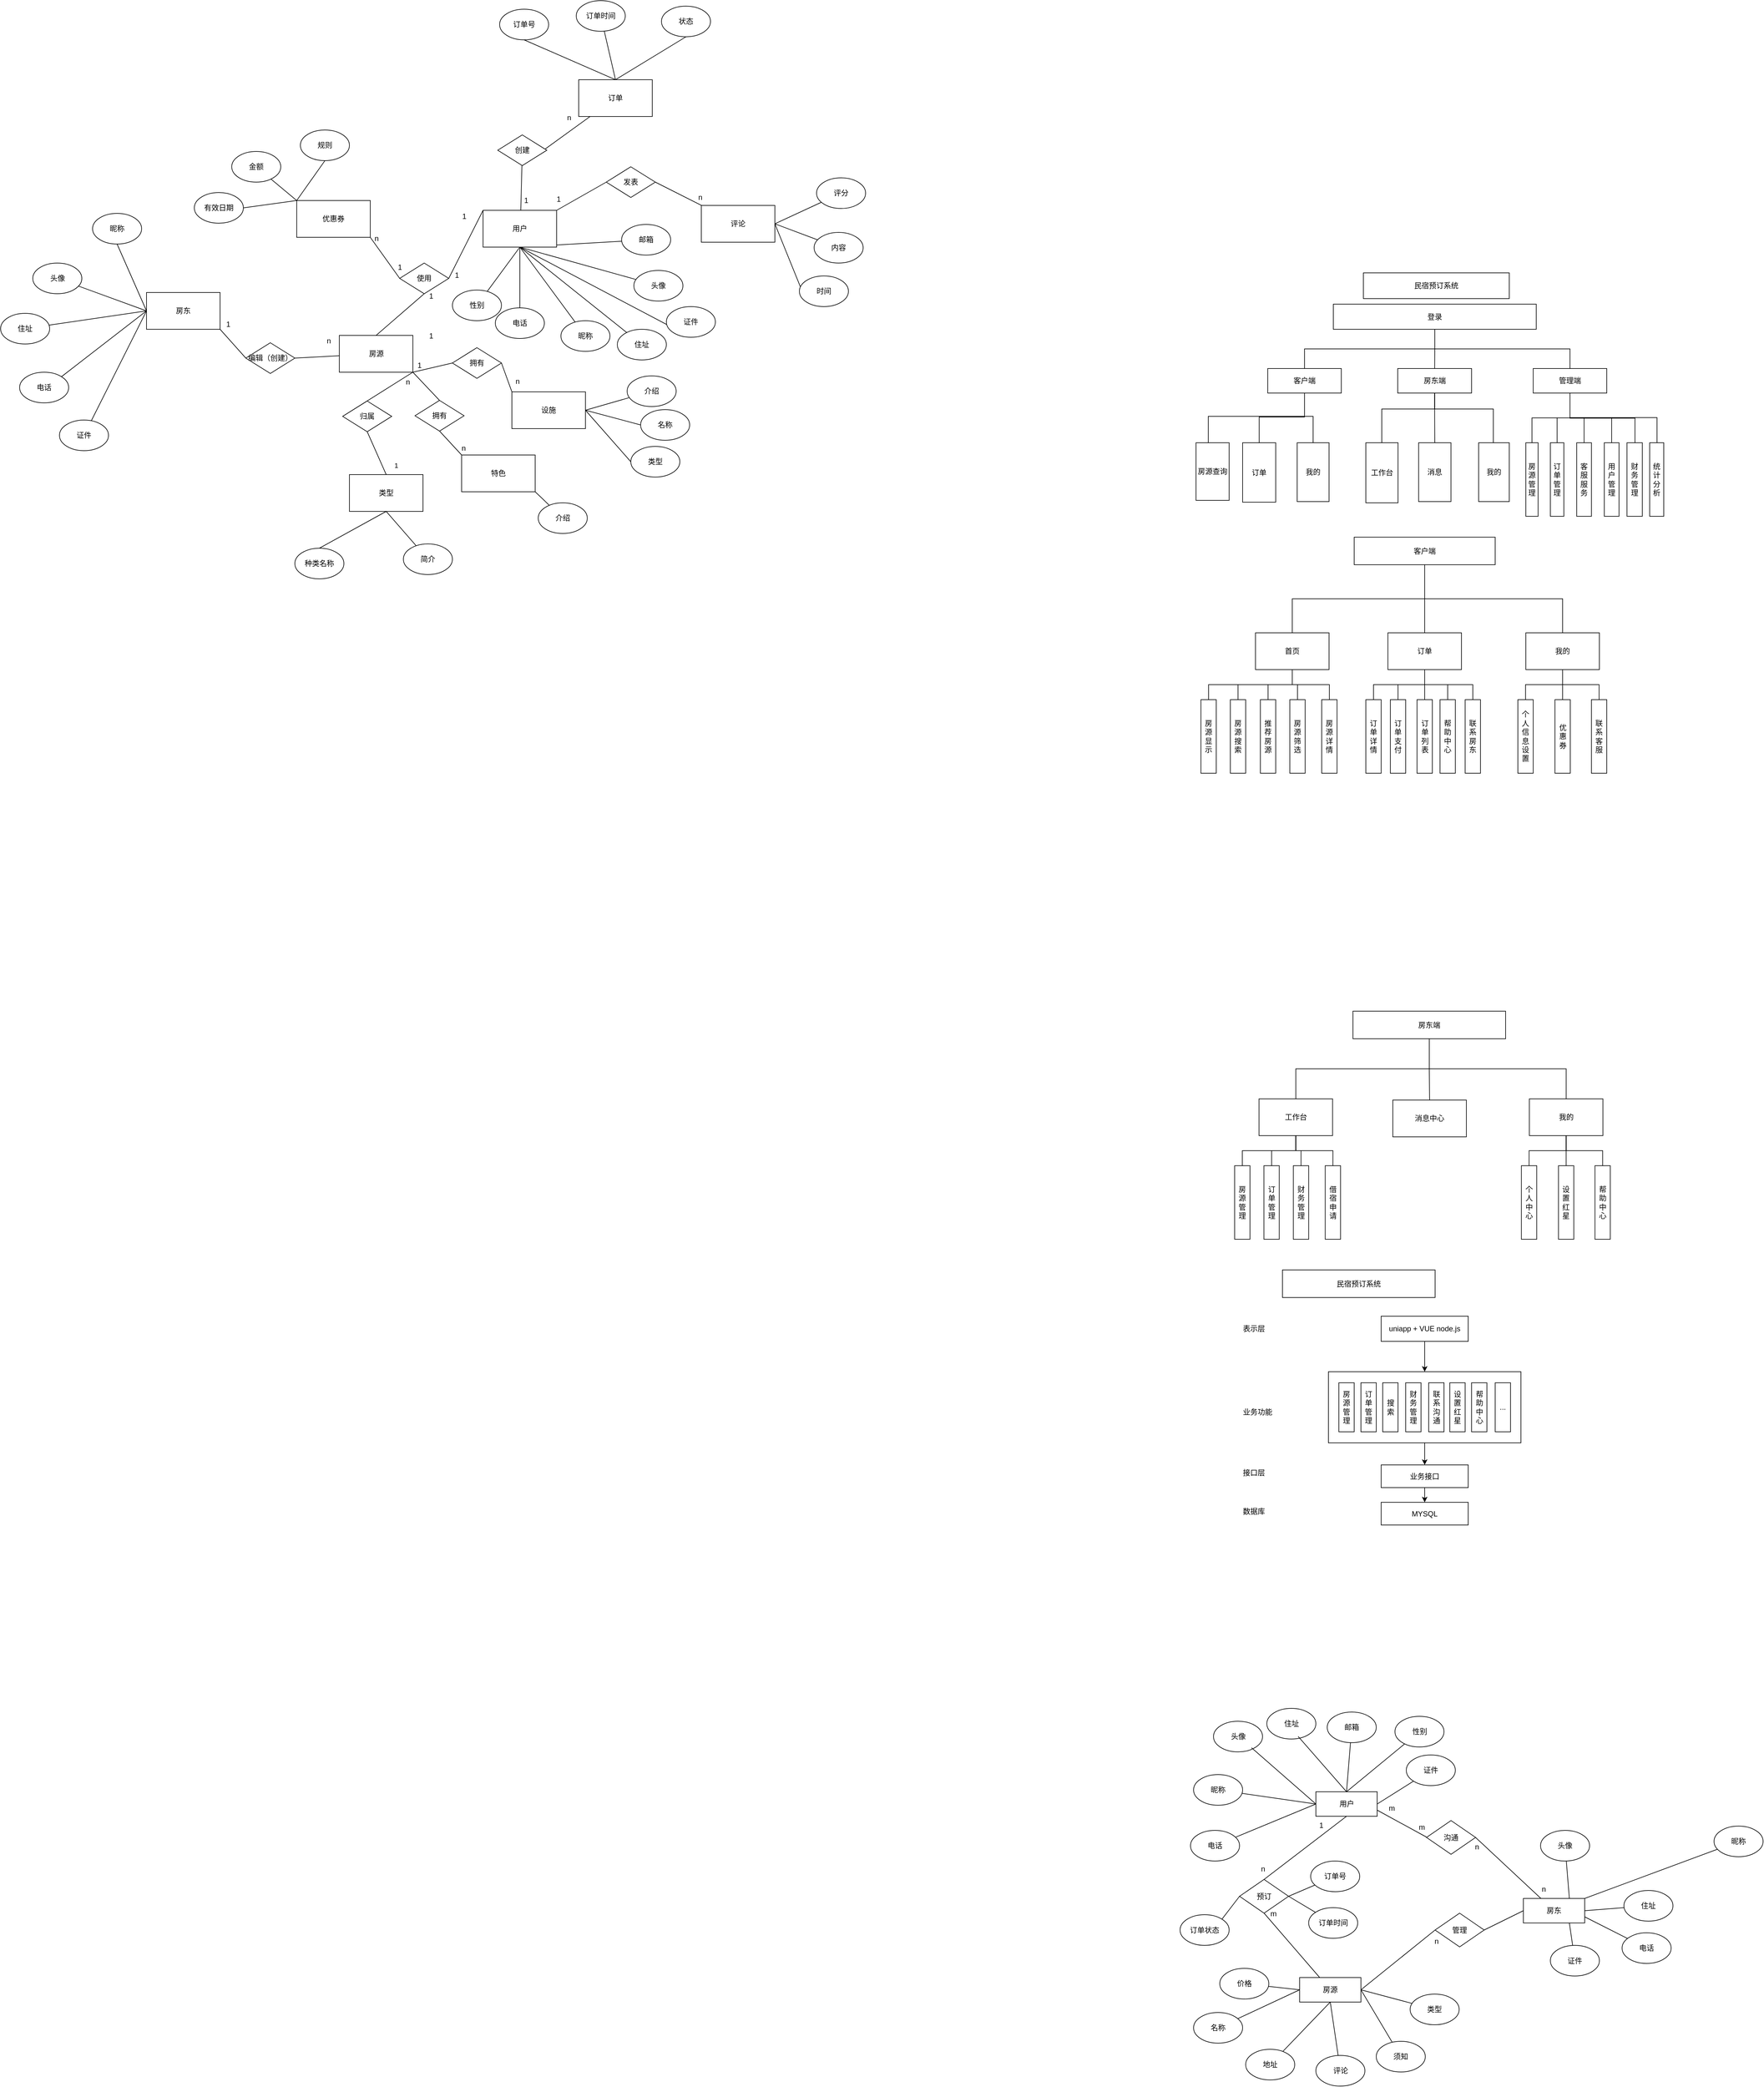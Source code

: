 <mxfile version="26.2.14" pages="2">
  <diagram name="第 1 页" id="EE1FdvPi0SUPEJO_9L75">
    <mxGraphModel dx="4068" dy="1956" grid="0" gridSize="10" guides="1" tooltips="1" connect="1" arrows="0" fold="1" page="0" pageScale="1" pageWidth="827" pageHeight="1169" background="#ffffff" math="0" shadow="0">
      <root>
        <mxCell id="0" />
        <mxCell id="1" parent="0" />
        <mxCell id="kZzPBTxeL-IcbpN5rvKB-13" style="rounded=0;orthogonalLoop=1;jettySize=auto;html=1;edgeStyle=orthogonalEdgeStyle;endArrow=none;startFill=0;" parent="1" source="kZzPBTxeL-IcbpN5rvKB-9" target="kZzPBTxeL-IcbpN5rvKB-11" edge="1">
          <mxGeometry relative="1" as="geometry" />
        </mxCell>
        <mxCell id="kZzPBTxeL-IcbpN5rvKB-14" style="edgeStyle=orthogonalEdgeStyle;rounded=0;orthogonalLoop=1;jettySize=auto;html=1;endArrow=none;startFill=0;" parent="1" source="kZzPBTxeL-IcbpN5rvKB-9" target="kZzPBTxeL-IcbpN5rvKB-10" edge="1">
          <mxGeometry relative="1" as="geometry" />
        </mxCell>
        <mxCell id="kZzPBTxeL-IcbpN5rvKB-15" style="rounded=0;orthogonalLoop=1;jettySize=auto;html=1;edgeStyle=orthogonalEdgeStyle;strokeColor=default;endArrow=none;startFill=0;" parent="1" source="kZzPBTxeL-IcbpN5rvKB-9" target="kZzPBTxeL-IcbpN5rvKB-12" edge="1">
          <mxGeometry relative="1" as="geometry" />
        </mxCell>
        <mxCell id="kZzPBTxeL-IcbpN5rvKB-9" value="登录" style="rounded=0;whiteSpace=wrap;html=1;fillColor=none;" parent="1" vertex="1">
          <mxGeometry x="256.99" y="55" width="331" height="41" as="geometry" />
        </mxCell>
        <mxCell id="kZzPBTxeL-IcbpN5rvKB-23" style="edgeStyle=orthogonalEdgeStyle;rounded=0;orthogonalLoop=1;jettySize=auto;html=1;endArrow=none;startFill=0;" parent="1" source="kZzPBTxeL-IcbpN5rvKB-10" target="kZzPBTxeL-IcbpN5rvKB-16" edge="1">
          <mxGeometry relative="1" as="geometry">
            <Array as="points">
              <mxPoint x="210" y="238" />
              <mxPoint x="53" y="238" />
            </Array>
          </mxGeometry>
        </mxCell>
        <mxCell id="kZzPBTxeL-IcbpN5rvKB-29" style="edgeStyle=orthogonalEdgeStyle;rounded=0;orthogonalLoop=1;jettySize=auto;html=1;endArrow=none;startFill=0;" parent="1" source="kZzPBTxeL-IcbpN5rvKB-10" target="kZzPBTxeL-IcbpN5rvKB-19" edge="1">
          <mxGeometry relative="1" as="geometry">
            <Array as="points">
              <mxPoint x="210" y="239" />
              <mxPoint x="136" y="239" />
            </Array>
          </mxGeometry>
        </mxCell>
        <mxCell id="kZzPBTxeL-IcbpN5rvKB-30" style="edgeStyle=orthogonalEdgeStyle;rounded=0;orthogonalLoop=1;jettySize=auto;html=1;entryX=0;entryY=0.5;entryDx=0;entryDy=0;endArrow=none;startFill=0;" parent="1" source="kZzPBTxeL-IcbpN5rvKB-10" target="kZzPBTxeL-IcbpN5rvKB-18" edge="1">
          <mxGeometry relative="1" as="geometry">
            <Array as="points">
              <mxPoint x="210" y="238" />
              <mxPoint x="224" y="238" />
              <mxPoint x="224" y="279" />
            </Array>
          </mxGeometry>
        </mxCell>
        <mxCell id="kZzPBTxeL-IcbpN5rvKB-10" value="客户端" style="rounded=0;whiteSpace=wrap;html=1;" parent="1" vertex="1">
          <mxGeometry x="150" y="160" width="120" height="40" as="geometry" />
        </mxCell>
        <mxCell id="kZzPBTxeL-IcbpN5rvKB-31" style="edgeStyle=orthogonalEdgeStyle;rounded=0;orthogonalLoop=1;jettySize=auto;html=1;endArrow=none;startFill=0;" parent="1" source="kZzPBTxeL-IcbpN5rvKB-11" target="kZzPBTxeL-IcbpN5rvKB-20" edge="1">
          <mxGeometry relative="1" as="geometry">
            <Array as="points">
              <mxPoint x="423" y="226" />
              <mxPoint x="336" y="226" />
            </Array>
          </mxGeometry>
        </mxCell>
        <mxCell id="kZzPBTxeL-IcbpN5rvKB-33" style="edgeStyle=orthogonalEdgeStyle;rounded=0;orthogonalLoop=1;jettySize=auto;html=1;endArrow=none;startFill=0;" parent="1" source="kZzPBTxeL-IcbpN5rvKB-11" target="kZzPBTxeL-IcbpN5rvKB-22" edge="1">
          <mxGeometry relative="1" as="geometry" />
        </mxCell>
        <mxCell id="kZzPBTxeL-IcbpN5rvKB-34" style="edgeStyle=orthogonalEdgeStyle;rounded=0;orthogonalLoop=1;jettySize=auto;html=1;endArrow=none;startFill=0;" parent="1" source="kZzPBTxeL-IcbpN5rvKB-11" target="kZzPBTxeL-IcbpN5rvKB-21" edge="1">
          <mxGeometry relative="1" as="geometry">
            <Array as="points">
              <mxPoint x="423" y="226" />
              <mxPoint x="518" y="226" />
            </Array>
          </mxGeometry>
        </mxCell>
        <mxCell id="kZzPBTxeL-IcbpN5rvKB-11" value="房东端" style="rounded=0;whiteSpace=wrap;html=1;" parent="1" vertex="1">
          <mxGeometry x="362" y="160" width="120.5" height="40" as="geometry" />
        </mxCell>
        <mxCell id="kZzPBTxeL-IcbpN5rvKB-44" style="edgeStyle=orthogonalEdgeStyle;rounded=0;orthogonalLoop=1;jettySize=auto;html=1;endArrow=none;startFill=0;" parent="1" source="kZzPBTxeL-IcbpN5rvKB-12" target="kZzPBTxeL-IcbpN5rvKB-37" edge="1">
          <mxGeometry relative="1" as="geometry" />
        </mxCell>
        <mxCell id="kZzPBTxeL-IcbpN5rvKB-45" style="edgeStyle=orthogonalEdgeStyle;rounded=0;orthogonalLoop=1;jettySize=auto;html=1;endArrow=none;startFill=0;" parent="1" source="kZzPBTxeL-IcbpN5rvKB-12" target="kZzPBTxeL-IcbpN5rvKB-28" edge="1">
          <mxGeometry relative="1" as="geometry" />
        </mxCell>
        <mxCell id="kZzPBTxeL-IcbpN5rvKB-46" style="edgeStyle=orthogonalEdgeStyle;rounded=0;orthogonalLoop=1;jettySize=auto;html=1;endArrow=none;startFill=0;" parent="1" source="kZzPBTxeL-IcbpN5rvKB-12" target="kZzPBTxeL-IcbpN5rvKB-38" edge="1">
          <mxGeometry relative="1" as="geometry" />
        </mxCell>
        <mxCell id="kZzPBTxeL-IcbpN5rvKB-47" style="edgeStyle=orthogonalEdgeStyle;rounded=0;orthogonalLoop=1;jettySize=auto;html=1;endArrow=none;startFill=0;" parent="1" source="kZzPBTxeL-IcbpN5rvKB-12" target="kZzPBTxeL-IcbpN5rvKB-36" edge="1">
          <mxGeometry relative="1" as="geometry" />
        </mxCell>
        <mxCell id="kZzPBTxeL-IcbpN5rvKB-48" style="edgeStyle=orthogonalEdgeStyle;rounded=0;orthogonalLoop=1;jettySize=auto;html=1;endArrow=none;startFill=0;" parent="1" source="kZzPBTxeL-IcbpN5rvKB-12" target="kZzPBTxeL-IcbpN5rvKB-35" edge="1">
          <mxGeometry relative="1" as="geometry">
            <Array as="points">
              <mxPoint x="643" y="241" />
              <mxPoint x="749" y="241" />
            </Array>
          </mxGeometry>
        </mxCell>
        <mxCell id="kZzPBTxeL-IcbpN5rvKB-49" style="edgeStyle=orthogonalEdgeStyle;rounded=0;orthogonalLoop=1;jettySize=auto;html=1;endArrow=none;startFill=0;" parent="1" source="kZzPBTxeL-IcbpN5rvKB-12" target="kZzPBTxeL-IcbpN5rvKB-42" edge="1">
          <mxGeometry relative="1" as="geometry">
            <Array as="points">
              <mxPoint x="643" y="240" />
              <mxPoint x="785" y="240" />
            </Array>
          </mxGeometry>
        </mxCell>
        <mxCell id="kZzPBTxeL-IcbpN5rvKB-12" value="管理端" style="rounded=0;whiteSpace=wrap;html=1;" parent="1" vertex="1">
          <mxGeometry x="583" y="160" width="120" height="40" as="geometry" />
        </mxCell>
        <mxCell id="kZzPBTxeL-IcbpN5rvKB-16" value="房源查询" style="rounded=0;whiteSpace=wrap;html=1;direction=south;" parent="1" vertex="1">
          <mxGeometry x="33" y="281" width="54" height="94" as="geometry" />
        </mxCell>
        <mxCell id="kZzPBTxeL-IcbpN5rvKB-18" value="我的" style="rounded=0;whiteSpace=wrap;html=1;direction=south;" parent="1" vertex="1">
          <mxGeometry x="198" y="281" width="52" height="96" as="geometry" />
        </mxCell>
        <mxCell id="kZzPBTxeL-IcbpN5rvKB-19" value="订单" style="rounded=0;whiteSpace=wrap;html=1;direction=south;" parent="1" vertex="1">
          <mxGeometry x="109" y="281" width="54" height="97" as="geometry" />
        </mxCell>
        <mxCell id="kZzPBTxeL-IcbpN5rvKB-20" value="工作台" style="rounded=0;whiteSpace=wrap;html=1;direction=south;" parent="1" vertex="1">
          <mxGeometry x="310" y="281" width="52.5" height="98" as="geometry" />
        </mxCell>
        <mxCell id="kZzPBTxeL-IcbpN5rvKB-21" value="我的" style="rounded=0;whiteSpace=wrap;html=1;direction=south;" parent="1" vertex="1">
          <mxGeometry x="494" y="281" width="50" height="96" as="geometry" />
        </mxCell>
        <mxCell id="kZzPBTxeL-IcbpN5rvKB-22" value="消息" style="rounded=0;whiteSpace=wrap;html=1;direction=south;" parent="1" vertex="1">
          <mxGeometry x="396.12" y="281" width="52.75" height="96" as="geometry" />
        </mxCell>
        <mxCell id="kZzPBTxeL-IcbpN5rvKB-27" value="民宿预订系统" style="rounded=0;whiteSpace=wrap;html=1;" parent="1" vertex="1">
          <mxGeometry x="306" y="4" width="238" height="42" as="geometry" />
        </mxCell>
        <mxCell id="kZzPBTxeL-IcbpN5rvKB-28" value="订单管理" style="rounded=0;whiteSpace=wrap;html=1;direction=south;" parent="1" vertex="1">
          <mxGeometry x="611" y="281" width="22" height="120" as="geometry" />
        </mxCell>
        <mxCell id="kZzPBTxeL-IcbpN5rvKB-35" value="财务管理" style="rounded=0;whiteSpace=wrap;html=1;direction=south;" parent="1" vertex="1">
          <mxGeometry x="736" y="281" width="25" height="120" as="geometry" />
        </mxCell>
        <mxCell id="kZzPBTxeL-IcbpN5rvKB-36" value="用户管理" style="rounded=0;whiteSpace=wrap;html=1;direction=south;" parent="1" vertex="1">
          <mxGeometry x="699" y="281" width="24" height="120" as="geometry" />
        </mxCell>
        <mxCell id="kZzPBTxeL-IcbpN5rvKB-37" value="房源管理" style="rounded=0;whiteSpace=wrap;html=1;direction=south;" parent="1" vertex="1">
          <mxGeometry x="571" y="281" width="20" height="120" as="geometry" />
        </mxCell>
        <mxCell id="kZzPBTxeL-IcbpN5rvKB-38" value="客服服务" style="rounded=0;whiteSpace=wrap;html=1;direction=south;" parent="1" vertex="1">
          <mxGeometry x="654" y="281" width="24" height="120" as="geometry" />
        </mxCell>
        <mxCell id="kZzPBTxeL-IcbpN5rvKB-42" value="统计分析" style="rounded=0;whiteSpace=wrap;html=1;direction=south;" parent="1" vertex="1">
          <mxGeometry x="773" y="281" width="23" height="120" as="geometry" />
        </mxCell>
        <mxCell id="JYf_qBTW2ln-0y-L0lh0-5" style="edgeStyle=orthogonalEdgeStyle;rounded=0;orthogonalLoop=1;jettySize=auto;html=1;exitX=0.5;exitY=1;exitDx=0;exitDy=0;endArrow=none;endFill=1;startFill=0;" parent="1" source="JYf_qBTW2ln-0y-L0lh0-1" target="JYf_qBTW2ln-0y-L0lh0-3" edge="1">
          <mxGeometry relative="1" as="geometry" />
        </mxCell>
        <mxCell id="JYf_qBTW2ln-0y-L0lh0-6" style="edgeStyle=orthogonalEdgeStyle;rounded=0;orthogonalLoop=1;jettySize=auto;html=1;exitX=0.5;exitY=1;exitDx=0;exitDy=0;endArrow=none;startFill=0;" parent="1" source="JYf_qBTW2ln-0y-L0lh0-1" target="JYf_qBTW2ln-0y-L0lh0-4" edge="1">
          <mxGeometry relative="1" as="geometry" />
        </mxCell>
        <mxCell id="JYf_qBTW2ln-0y-L0lh0-7" style="edgeStyle=orthogonalEdgeStyle;rounded=0;orthogonalLoop=1;jettySize=auto;html=1;exitX=0.5;exitY=1;exitDx=0;exitDy=0;endArrow=none;startFill=0;" parent="1" source="JYf_qBTW2ln-0y-L0lh0-1" target="JYf_qBTW2ln-0y-L0lh0-2" edge="1">
          <mxGeometry relative="1" as="geometry" />
        </mxCell>
        <mxCell id="JYf_qBTW2ln-0y-L0lh0-1" value="客户端" style="rounded=0;whiteSpace=wrap;html=1;" parent="1" vertex="1">
          <mxGeometry x="291" y="435" width="230" height="45" as="geometry" />
        </mxCell>
        <mxCell id="JYf_qBTW2ln-0y-L0lh0-33" style="edgeStyle=orthogonalEdgeStyle;rounded=0;orthogonalLoop=1;jettySize=auto;html=1;exitX=0.5;exitY=1;exitDx=0;exitDy=0;entryX=0;entryY=0.5;entryDx=0;entryDy=0;endArrow=none;startFill=0;" parent="1" source="JYf_qBTW2ln-0y-L0lh0-2" target="JYf_qBTW2ln-0y-L0lh0-9" edge="1">
          <mxGeometry relative="1" as="geometry" />
        </mxCell>
        <mxCell id="JYf_qBTW2ln-0y-L0lh0-34" style="edgeStyle=orthogonalEdgeStyle;rounded=0;orthogonalLoop=1;jettySize=auto;html=1;exitX=0.5;exitY=1;exitDx=0;exitDy=0;endArrow=none;startFill=0;" parent="1" source="JYf_qBTW2ln-0y-L0lh0-2" target="JYf_qBTW2ln-0y-L0lh0-15" edge="1">
          <mxGeometry relative="1" as="geometry" />
        </mxCell>
        <mxCell id="JYf_qBTW2ln-0y-L0lh0-35" style="edgeStyle=orthogonalEdgeStyle;rounded=0;orthogonalLoop=1;jettySize=auto;html=1;exitX=0.5;exitY=1;exitDx=0;exitDy=0;endArrow=none;startFill=0;" parent="1" source="JYf_qBTW2ln-0y-L0lh0-2" target="JYf_qBTW2ln-0y-L0lh0-18" edge="1">
          <mxGeometry relative="1" as="geometry" />
        </mxCell>
        <mxCell id="JYf_qBTW2ln-0y-L0lh0-2" value="我的" style="rounded=0;whiteSpace=wrap;html=1;" parent="1" vertex="1">
          <mxGeometry x="571" y="591" width="120" height="60" as="geometry" />
        </mxCell>
        <mxCell id="JYf_qBTW2ln-0y-L0lh0-28" style="edgeStyle=orthogonalEdgeStyle;rounded=0;orthogonalLoop=1;jettySize=auto;html=1;exitX=0.5;exitY=1;exitDx=0;exitDy=0;entryX=0.5;entryY=0;entryDx=0;entryDy=0;endArrow=none;startFill=0;" parent="1" source="JYf_qBTW2ln-0y-L0lh0-3" target="JYf_qBTW2ln-0y-L0lh0-16" edge="1">
          <mxGeometry relative="1" as="geometry" />
        </mxCell>
        <mxCell id="JYf_qBTW2ln-0y-L0lh0-29" style="edgeStyle=orthogonalEdgeStyle;rounded=0;orthogonalLoop=1;jettySize=auto;html=1;exitX=0.5;exitY=1;exitDx=0;exitDy=0;entryX=0;entryY=0.5;entryDx=0;entryDy=0;endArrow=none;startFill=0;" parent="1" source="JYf_qBTW2ln-0y-L0lh0-3" target="JYf_qBTW2ln-0y-L0lh0-10" edge="1">
          <mxGeometry relative="1" as="geometry" />
        </mxCell>
        <mxCell id="JYf_qBTW2ln-0y-L0lh0-30" style="edgeStyle=orthogonalEdgeStyle;rounded=0;orthogonalLoop=1;jettySize=auto;html=1;exitX=0.5;exitY=1;exitDx=0;exitDy=0;entryX=0.5;entryY=0;entryDx=0;entryDy=0;endArrow=none;startFill=0;" parent="1" source="JYf_qBTW2ln-0y-L0lh0-3" target="JYf_qBTW2ln-0y-L0lh0-19" edge="1">
          <mxGeometry relative="1" as="geometry" />
        </mxCell>
        <mxCell id="JYf_qBTW2ln-0y-L0lh0-31" style="edgeStyle=orthogonalEdgeStyle;rounded=0;orthogonalLoop=1;jettySize=auto;html=1;exitX=0.5;exitY=1;exitDx=0;exitDy=0;endSize=6;endArrow=none;startFill=0;" parent="1" source="JYf_qBTW2ln-0y-L0lh0-3" target="JYf_qBTW2ln-0y-L0lh0-11" edge="1">
          <mxGeometry relative="1" as="geometry" />
        </mxCell>
        <mxCell id="JYf_qBTW2ln-0y-L0lh0-32" style="edgeStyle=orthogonalEdgeStyle;rounded=0;orthogonalLoop=1;jettySize=auto;html=1;exitX=0.5;exitY=1;exitDx=0;exitDy=0;entryX=0.5;entryY=0;entryDx=0;entryDy=0;endArrow=none;startFill=0;" parent="1" source="JYf_qBTW2ln-0y-L0lh0-3" target="JYf_qBTW2ln-0y-L0lh0-20" edge="1">
          <mxGeometry relative="1" as="geometry" />
        </mxCell>
        <mxCell id="JYf_qBTW2ln-0y-L0lh0-3" value="订单" style="rounded=0;whiteSpace=wrap;html=1;" parent="1" vertex="1">
          <mxGeometry x="346" y="591" width="120" height="60" as="geometry" />
        </mxCell>
        <mxCell id="JYf_qBTW2ln-0y-L0lh0-22" style="edgeStyle=orthogonalEdgeStyle;rounded=0;orthogonalLoop=1;jettySize=auto;html=1;exitX=0.5;exitY=1;exitDx=0;exitDy=0;endArrow=none;startFill=0;" parent="1" source="JYf_qBTW2ln-0y-L0lh0-4" target="JYf_qBTW2ln-0y-L0lh0-14" edge="1">
          <mxGeometry relative="1" as="geometry" />
        </mxCell>
        <mxCell id="JYf_qBTW2ln-0y-L0lh0-23" style="edgeStyle=orthogonalEdgeStyle;rounded=0;orthogonalLoop=1;jettySize=auto;html=1;exitX=0.5;exitY=1;exitDx=0;exitDy=0;endArrow=none;startFill=0;" parent="1" source="JYf_qBTW2ln-0y-L0lh0-4" target="JYf_qBTW2ln-0y-L0lh0-13" edge="1">
          <mxGeometry relative="1" as="geometry" />
        </mxCell>
        <mxCell id="JYf_qBTW2ln-0y-L0lh0-24" style="edgeStyle=orthogonalEdgeStyle;rounded=0;orthogonalLoop=1;jettySize=auto;html=1;exitX=0.5;exitY=1;exitDx=0;exitDy=0;endArrow=none;startFill=0;" parent="1" source="JYf_qBTW2ln-0y-L0lh0-4" target="JYf_qBTW2ln-0y-L0lh0-12" edge="1">
          <mxGeometry relative="1" as="geometry" />
        </mxCell>
        <mxCell id="JYf_qBTW2ln-0y-L0lh0-25" style="edgeStyle=orthogonalEdgeStyle;rounded=0;orthogonalLoop=1;jettySize=auto;html=1;exitX=0.5;exitY=1;exitDx=0;exitDy=0;endArrow=none;startFill=0;" parent="1" source="JYf_qBTW2ln-0y-L0lh0-4" target="JYf_qBTW2ln-0y-L0lh0-8" edge="1">
          <mxGeometry relative="1" as="geometry" />
        </mxCell>
        <mxCell id="JYf_qBTW2ln-0y-L0lh0-27" style="edgeStyle=orthogonalEdgeStyle;rounded=0;orthogonalLoop=1;jettySize=auto;html=1;exitX=0.5;exitY=1;exitDx=0;exitDy=0;entryX=0.5;entryY=0;entryDx=0;entryDy=0;endArrow=none;startFill=0;" parent="1" source="JYf_qBTW2ln-0y-L0lh0-4" target="JYf_qBTW2ln-0y-L0lh0-17" edge="1">
          <mxGeometry relative="1" as="geometry" />
        </mxCell>
        <mxCell id="JYf_qBTW2ln-0y-L0lh0-4" value="首页" style="rounded=0;whiteSpace=wrap;html=1;" parent="1" vertex="1">
          <mxGeometry x="130" y="591" width="120" height="60" as="geometry" />
        </mxCell>
        <mxCell id="JYf_qBTW2ln-0y-L0lh0-8" value="房源筛选" style="rounded=0;whiteSpace=wrap;html=1;direction=south;" parent="1" vertex="1">
          <mxGeometry x="186" y="700" width="25" height="120" as="geometry" />
        </mxCell>
        <mxCell id="JYf_qBTW2ln-0y-L0lh0-9" value="个人信息设置" style="rounded=0;whiteSpace=wrap;html=1;direction=south;" parent="1" vertex="1">
          <mxGeometry x="558" y="700" width="25" height="120" as="geometry" />
        </mxCell>
        <mxCell id="JYf_qBTW2ln-0y-L0lh0-10" value="订单支付" style="rounded=0;whiteSpace=wrap;html=1;direction=south;" parent="1" vertex="1">
          <mxGeometry x="350" y="700" width="25" height="120" as="geometry" />
        </mxCell>
        <mxCell id="JYf_qBTW2ln-0y-L0lh0-11" value="帮助中心" style="rounded=0;whiteSpace=wrap;html=1;direction=south;" parent="1" vertex="1">
          <mxGeometry x="431" y="700" width="25" height="120" as="geometry" />
        </mxCell>
        <mxCell id="JYf_qBTW2ln-0y-L0lh0-12" value="推荐房源" style="rounded=0;whiteSpace=wrap;html=1;direction=south;" parent="1" vertex="1">
          <mxGeometry x="138" y="700" width="25" height="120" as="geometry" />
        </mxCell>
        <mxCell id="JYf_qBTW2ln-0y-L0lh0-13" value="房源搜索" style="rounded=0;whiteSpace=wrap;html=1;direction=south;" parent="1" vertex="1">
          <mxGeometry x="89" y="700" width="25" height="120" as="geometry" />
        </mxCell>
        <mxCell id="JYf_qBTW2ln-0y-L0lh0-14" value="房源显示" style="rounded=0;whiteSpace=wrap;html=1;direction=south;" parent="1" vertex="1">
          <mxGeometry x="41" y="700" width="25" height="120" as="geometry" />
        </mxCell>
        <mxCell id="JYf_qBTW2ln-0y-L0lh0-15" value="优惠券" style="rounded=0;whiteSpace=wrap;html=1;direction=south;" parent="1" vertex="1">
          <mxGeometry x="618.5" y="700" width="25" height="120" as="geometry" />
        </mxCell>
        <mxCell id="JYf_qBTW2ln-0y-L0lh0-16" value="订单详情" style="rounded=0;whiteSpace=wrap;html=1;" parent="1" vertex="1">
          <mxGeometry x="310" y="700" width="25" height="120" as="geometry" />
        </mxCell>
        <mxCell id="JYf_qBTW2ln-0y-L0lh0-17" value="房源详情" style="rounded=0;whiteSpace=wrap;html=1;" parent="1" vertex="1">
          <mxGeometry x="238" y="700" width="25" height="120" as="geometry" />
        </mxCell>
        <mxCell id="JYf_qBTW2ln-0y-L0lh0-18" value="联系客服" style="rounded=0;whiteSpace=wrap;html=1;direction=south;" parent="1" vertex="1">
          <mxGeometry x="678" y="700" width="25" height="120" as="geometry" />
        </mxCell>
        <mxCell id="JYf_qBTW2ln-0y-L0lh0-19" value="订单列表" style="rounded=0;whiteSpace=wrap;html=1;" parent="1" vertex="1">
          <mxGeometry x="393.5" y="700" width="25" height="120" as="geometry" />
        </mxCell>
        <mxCell id="JYf_qBTW2ln-0y-L0lh0-20" value="联系房东" style="rounded=0;whiteSpace=wrap;html=1;" parent="1" vertex="1">
          <mxGeometry x="472" y="700" width="25" height="120" as="geometry" />
        </mxCell>
        <mxCell id="JYf_qBTW2ln-0y-L0lh0-83" style="edgeStyle=orthogonalEdgeStyle;rounded=0;orthogonalLoop=1;jettySize=auto;html=1;exitX=0.5;exitY=1;exitDx=0;exitDy=0;endArrow=none;startFill=0;" parent="1" source="JYf_qBTW2ln-0y-L0lh0-40" target="JYf_qBTW2ln-0y-L0lh0-64" edge="1">
          <mxGeometry relative="1" as="geometry" />
        </mxCell>
        <mxCell id="JYf_qBTW2ln-0y-L0lh0-84" style="edgeStyle=orthogonalEdgeStyle;rounded=0;orthogonalLoop=1;jettySize=auto;html=1;exitX=0.5;exitY=1;exitDx=0;exitDy=0;endArrow=none;startFill=0;" parent="1" source="JYf_qBTW2ln-0y-L0lh0-40" target="JYf_qBTW2ln-0y-L0lh0-68" edge="1">
          <mxGeometry relative="1" as="geometry" />
        </mxCell>
        <mxCell id="JYf_qBTW2ln-0y-L0lh0-85" style="edgeStyle=orthogonalEdgeStyle;rounded=0;orthogonalLoop=1;jettySize=auto;html=1;exitX=0.5;exitY=1;exitDx=0;exitDy=0;endArrow=none;startFill=0;" parent="1" source="JYf_qBTW2ln-0y-L0lh0-40" target="JYf_qBTW2ln-0y-L0lh0-58" edge="1">
          <mxGeometry relative="1" as="geometry" />
        </mxCell>
        <mxCell id="JYf_qBTW2ln-0y-L0lh0-40" value="房东端" style="whiteSpace=wrap;html=1;" parent="1" vertex="1">
          <mxGeometry x="289" y="1208" width="249" height="45" as="geometry" />
        </mxCell>
        <mxCell id="JYf_qBTW2ln-0y-L0lh0-55" style="edgeStyle=orthogonalEdgeStyle;rounded=0;orthogonalLoop=1;jettySize=auto;html=1;exitX=0.5;exitY=1;exitDx=0;exitDy=0;entryX=0;entryY=0.5;entryDx=0;entryDy=0;endArrow=none;startFill=0;" parent="1" source="JYf_qBTW2ln-0y-L0lh0-58" target="JYf_qBTW2ln-0y-L0lh0-70" edge="1">
          <mxGeometry relative="1" as="geometry" />
        </mxCell>
        <mxCell id="JYf_qBTW2ln-0y-L0lh0-56" style="edgeStyle=orthogonalEdgeStyle;rounded=0;orthogonalLoop=1;jettySize=auto;html=1;exitX=0.5;exitY=1;exitDx=0;exitDy=0;endArrow=none;startFill=0;" parent="1" source="JYf_qBTW2ln-0y-L0lh0-58" target="JYf_qBTW2ln-0y-L0lh0-74" edge="1">
          <mxGeometry relative="1" as="geometry" />
        </mxCell>
        <mxCell id="JYf_qBTW2ln-0y-L0lh0-57" style="edgeStyle=orthogonalEdgeStyle;rounded=0;orthogonalLoop=1;jettySize=auto;html=1;exitX=0.5;exitY=1;exitDx=0;exitDy=0;endArrow=none;startFill=0;" parent="1" source="JYf_qBTW2ln-0y-L0lh0-58" target="JYf_qBTW2ln-0y-L0lh0-77" edge="1">
          <mxGeometry relative="1" as="geometry" />
        </mxCell>
        <mxCell id="JYf_qBTW2ln-0y-L0lh0-58" value="我的" style="rounded=0;whiteSpace=wrap;html=1;" parent="1" vertex="1">
          <mxGeometry x="576.75" y="1351" width="120" height="60" as="geometry" />
        </mxCell>
        <mxCell id="JYf_qBTW2ln-0y-L0lh0-64" value="消息中心" style="rounded=0;whiteSpace=wrap;html=1;" parent="1" vertex="1">
          <mxGeometry x="354" y="1353" width="120" height="60" as="geometry" />
        </mxCell>
        <mxCell id="JYf_qBTW2ln-0y-L0lh0-65" style="edgeStyle=orthogonalEdgeStyle;rounded=0;orthogonalLoop=1;jettySize=auto;html=1;exitX=0.5;exitY=1;exitDx=0;exitDy=0;endArrow=none;startFill=0;" parent="1" source="JYf_qBTW2ln-0y-L0lh0-68" target="JYf_qBTW2ln-0y-L0lh0-73" edge="1">
          <mxGeometry relative="1" as="geometry" />
        </mxCell>
        <mxCell id="JYf_qBTW2ln-0y-L0lh0-66" style="edgeStyle=orthogonalEdgeStyle;rounded=0;orthogonalLoop=1;jettySize=auto;html=1;exitX=0.5;exitY=1;exitDx=0;exitDy=0;endArrow=none;startFill=0;" parent="1" source="JYf_qBTW2ln-0y-L0lh0-68" target="JYf_qBTW2ln-0y-L0lh0-69" edge="1">
          <mxGeometry relative="1" as="geometry" />
        </mxCell>
        <mxCell id="JYf_qBTW2ln-0y-L0lh0-67" style="edgeStyle=orthogonalEdgeStyle;rounded=0;orthogonalLoop=1;jettySize=auto;html=1;exitX=0.5;exitY=1;exitDx=0;exitDy=0;entryX=0.5;entryY=0;entryDx=0;entryDy=0;endArrow=none;startFill=0;" parent="1" source="JYf_qBTW2ln-0y-L0lh0-68" target="JYf_qBTW2ln-0y-L0lh0-76" edge="1">
          <mxGeometry relative="1" as="geometry" />
        </mxCell>
        <mxCell id="JYf_qBTW2ln-0y-L0lh0-81" style="edgeStyle=orthogonalEdgeStyle;rounded=0;orthogonalLoop=1;jettySize=auto;html=1;exitX=0.5;exitY=1;exitDx=0;exitDy=0;entryX=0;entryY=0.5;entryDx=0;entryDy=0;endArrow=none;startFill=0;" parent="1" source="JYf_qBTW2ln-0y-L0lh0-68" target="JYf_qBTW2ln-0y-L0lh0-80" edge="1">
          <mxGeometry relative="1" as="geometry" />
        </mxCell>
        <mxCell id="JYf_qBTW2ln-0y-L0lh0-68" value="工作台" style="rounded=0;whiteSpace=wrap;html=1;" parent="1" vertex="1">
          <mxGeometry x="135.75" y="1351" width="120" height="60" as="geometry" />
        </mxCell>
        <mxCell id="JYf_qBTW2ln-0y-L0lh0-69" value="财务管理" style="rounded=0;whiteSpace=wrap;html=1;direction=south;" parent="1" vertex="1">
          <mxGeometry x="191.75" y="1460" width="25" height="120" as="geometry" />
        </mxCell>
        <mxCell id="JYf_qBTW2ln-0y-L0lh0-70" value="个人中心" style="rounded=0;whiteSpace=wrap;html=1;direction=south;" parent="1" vertex="1">
          <mxGeometry x="563.75" y="1460" width="25" height="120" as="geometry" />
        </mxCell>
        <mxCell id="JYf_qBTW2ln-0y-L0lh0-73" value="订单管理" style="rounded=0;whiteSpace=wrap;html=1;direction=south;" parent="1" vertex="1">
          <mxGeometry x="143.75" y="1460" width="25" height="120" as="geometry" />
        </mxCell>
        <mxCell id="JYf_qBTW2ln-0y-L0lh0-74" value="设置红星" style="rounded=0;whiteSpace=wrap;html=1;direction=south;" parent="1" vertex="1">
          <mxGeometry x="624.25" y="1460" width="25" height="120" as="geometry" />
        </mxCell>
        <mxCell id="JYf_qBTW2ln-0y-L0lh0-76" value="借宿申请" style="rounded=0;whiteSpace=wrap;html=1;" parent="1" vertex="1">
          <mxGeometry x="243.75" y="1460" width="25" height="120" as="geometry" />
        </mxCell>
        <mxCell id="JYf_qBTW2ln-0y-L0lh0-77" value="帮助中心" style="rounded=0;whiteSpace=wrap;html=1;direction=south;" parent="1" vertex="1">
          <mxGeometry x="683.75" y="1460" width="25" height="120" as="geometry" />
        </mxCell>
        <mxCell id="JYf_qBTW2ln-0y-L0lh0-80" value="房源管理" style="rounded=0;whiteSpace=wrap;html=1;direction=south;" parent="1" vertex="1">
          <mxGeometry x="96" y="1460" width="25" height="120" as="geometry" />
        </mxCell>
        <mxCell id="JYf_qBTW2ln-0y-L0lh0-86" value="民宿预订系统" style="whiteSpace=wrap;html=1;" parent="1" vertex="1">
          <mxGeometry x="174" y="1630" width="249" height="45" as="geometry" />
        </mxCell>
        <mxCell id="JYf_qBTW2ln-0y-L0lh0-110" style="edgeStyle=orthogonalEdgeStyle;rounded=0;orthogonalLoop=1;jettySize=auto;html=1;exitX=0.5;exitY=1;exitDx=0;exitDy=0;" parent="1" source="JYf_qBTW2ln-0y-L0lh0-88" target="JYf_qBTW2ln-0y-L0lh0-98" edge="1">
          <mxGeometry relative="1" as="geometry" />
        </mxCell>
        <mxCell id="JYf_qBTW2ln-0y-L0lh0-88" value="uniapp + VUE node.js" style="whiteSpace=wrap;html=1;" parent="1" vertex="1">
          <mxGeometry x="335" y="1705.5" width="142" height="41" as="geometry" />
        </mxCell>
        <mxCell id="JYf_qBTW2ln-0y-L0lh0-89" value="表示层" style="text;html=1;align=center;verticalAlign=middle;resizable=0;points=[];autosize=1;strokeColor=none;fillColor=none;" parent="1" vertex="1">
          <mxGeometry x="100" y="1713" width="54" height="26" as="geometry" />
        </mxCell>
        <mxCell id="JYf_qBTW2ln-0y-L0lh0-90" value="业务功能" style="text;html=1;align=center;verticalAlign=middle;resizable=0;points=[];autosize=1;strokeColor=none;fillColor=none;" parent="1" vertex="1">
          <mxGeometry x="100" y="1849" width="66" height="26" as="geometry" />
        </mxCell>
        <mxCell id="JYf_qBTW2ln-0y-L0lh0-95" value="接口层" style="text;html=1;align=center;verticalAlign=middle;resizable=0;points=[];autosize=1;strokeColor=none;fillColor=none;" parent="1" vertex="1">
          <mxGeometry x="100" y="1948" width="54" height="26" as="geometry" />
        </mxCell>
        <mxCell id="JYf_qBTW2ln-0y-L0lh0-96" value="数据库" style="text;html=1;align=center;verticalAlign=middle;resizable=0;points=[];autosize=1;strokeColor=none;fillColor=none;" parent="1" vertex="1">
          <mxGeometry x="100" y="2011" width="54" height="26" as="geometry" />
        </mxCell>
        <mxCell id="JYf_qBTW2ln-0y-L0lh0-111" style="edgeStyle=orthogonalEdgeStyle;rounded=0;orthogonalLoop=1;jettySize=auto;html=1;exitX=0.5;exitY=1;exitDx=0;exitDy=0;" parent="1" source="JYf_qBTW2ln-0y-L0lh0-98" target="JYf_qBTW2ln-0y-L0lh0-99" edge="1">
          <mxGeometry relative="1" as="geometry" />
        </mxCell>
        <mxCell id="JYf_qBTW2ln-0y-L0lh0-98" value="" style="whiteSpace=wrap;html=1;" parent="1" vertex="1">
          <mxGeometry x="249" y="1796" width="314" height="116" as="geometry" />
        </mxCell>
        <mxCell id="JYf_qBTW2ln-0y-L0lh0-113" style="edgeStyle=orthogonalEdgeStyle;rounded=0;orthogonalLoop=1;jettySize=auto;html=1;exitX=0.5;exitY=1;exitDx=0;exitDy=0;" parent="1" source="JYf_qBTW2ln-0y-L0lh0-99" target="JYf_qBTW2ln-0y-L0lh0-112" edge="1">
          <mxGeometry relative="1" as="geometry" />
        </mxCell>
        <mxCell id="JYf_qBTW2ln-0y-L0lh0-99" value="业务接口" style="whiteSpace=wrap;html=1;" parent="1" vertex="1">
          <mxGeometry x="335" y="1948" width="142" height="37" as="geometry" />
        </mxCell>
        <mxCell id="JYf_qBTW2ln-0y-L0lh0-100" value="房源管理" style="rounded=0;whiteSpace=wrap;html=1;direction=south;" parent="1" vertex="1">
          <mxGeometry x="266" y="1814" width="25" height="80" as="geometry" />
        </mxCell>
        <mxCell id="JYf_qBTW2ln-0y-L0lh0-101" value="联系沟通" style="rounded=0;whiteSpace=wrap;html=1;direction=south;" parent="1" vertex="1">
          <mxGeometry x="412.5" y="1814" width="25" height="80" as="geometry" />
        </mxCell>
        <mxCell id="JYf_qBTW2ln-0y-L0lh0-102" value="搜索" style="rounded=0;whiteSpace=wrap;html=1;direction=south;" parent="1" vertex="1">
          <mxGeometry x="337.5" y="1814" width="25" height="80" as="geometry" />
        </mxCell>
        <mxCell id="JYf_qBTW2ln-0y-L0lh0-103" value="设置红星" style="rounded=0;whiteSpace=wrap;html=1;direction=south;" parent="1" vertex="1">
          <mxGeometry x="447" y="1814" width="25" height="80" as="geometry" />
        </mxCell>
        <mxCell id="JYf_qBTW2ln-0y-L0lh0-104" value="订单管理" style="rounded=0;whiteSpace=wrap;html=1;" parent="1" vertex="1">
          <mxGeometry x="302" y="1814" width="25" height="80" as="geometry" />
        </mxCell>
        <mxCell id="JYf_qBTW2ln-0y-L0lh0-105" value="帮助中心" style="rounded=0;whiteSpace=wrap;html=1;direction=south;" parent="1" vertex="1">
          <mxGeometry x="482.5" y="1814" width="25" height="80" as="geometry" />
        </mxCell>
        <mxCell id="JYf_qBTW2ln-0y-L0lh0-106" value="财务管理" style="rounded=0;whiteSpace=wrap;html=1;direction=south;" parent="1" vertex="1">
          <mxGeometry x="375" y="1814" width="25" height="80" as="geometry" />
        </mxCell>
        <mxCell id="JYf_qBTW2ln-0y-L0lh0-109" value="..." style="rounded=0;whiteSpace=wrap;html=1;direction=south;" parent="1" vertex="1">
          <mxGeometry x="521" y="1814" width="25" height="80" as="geometry" />
        </mxCell>
        <mxCell id="JYf_qBTW2ln-0y-L0lh0-112" value="MYSQL" style="whiteSpace=wrap;html=1;" parent="1" vertex="1">
          <mxGeometry x="335" y="2009" width="142" height="37" as="geometry" />
        </mxCell>
        <mxCell id="nCBlhPYjaP4laMW8Sx0U-7" style="rounded=0;orthogonalLoop=1;jettySize=auto;html=1;exitX=1;exitY=0.75;exitDx=0;exitDy=0;endArrow=none;startFill=0;" parent="1" source="nCBlhPYjaP4laMW8Sx0U-1" edge="1">
          <mxGeometry relative="1" as="geometry">
            <mxPoint x="409" y="2555" as="targetPoint" />
          </mxGeometry>
        </mxCell>
        <mxCell id="nCBlhPYjaP4laMW8Sx0U-11" style="rounded=0;orthogonalLoop=1;jettySize=auto;html=1;exitX=0.5;exitY=1;exitDx=0;exitDy=0;entryX=0.5;entryY=0;entryDx=0;entryDy=0;endArrow=none;startFill=0;" parent="1" source="nCBlhPYjaP4laMW8Sx0U-1" target="nCBlhPYjaP4laMW8Sx0U-10" edge="1">
          <mxGeometry relative="1" as="geometry" />
        </mxCell>
        <mxCell id="nCBlhPYjaP4laMW8Sx0U-42" style="rounded=0;orthogonalLoop=1;jettySize=auto;html=1;exitX=0;exitY=0.5;exitDx=0;exitDy=0;endArrow=none;startFill=0;" parent="1" source="nCBlhPYjaP4laMW8Sx0U-1" target="nCBlhPYjaP4laMW8Sx0U-36" edge="1">
          <mxGeometry relative="1" as="geometry" />
        </mxCell>
        <mxCell id="nCBlhPYjaP4laMW8Sx0U-43" style="rounded=0;orthogonalLoop=1;jettySize=auto;html=1;exitX=0;exitY=0.5;exitDx=0;exitDy=0;endArrow=none;startFill=0;" parent="1" source="nCBlhPYjaP4laMW8Sx0U-1" target="nCBlhPYjaP4laMW8Sx0U-31" edge="1">
          <mxGeometry relative="1" as="geometry" />
        </mxCell>
        <mxCell id="nCBlhPYjaP4laMW8Sx0U-46" style="rounded=0;orthogonalLoop=1;jettySize=auto;html=1;exitX=0.5;exitY=0;exitDx=0;exitDy=0;endArrow=none;startFill=0;" parent="1" source="nCBlhPYjaP4laMW8Sx0U-1" target="nCBlhPYjaP4laMW8Sx0U-32" edge="1">
          <mxGeometry relative="1" as="geometry" />
        </mxCell>
        <mxCell id="nCBlhPYjaP4laMW8Sx0U-47" style="rounded=0;orthogonalLoop=1;jettySize=auto;html=1;exitX=0.5;exitY=0;exitDx=0;exitDy=0;endArrow=none;startFill=0;" parent="1" source="nCBlhPYjaP4laMW8Sx0U-1" target="nCBlhPYjaP4laMW8Sx0U-37" edge="1">
          <mxGeometry relative="1" as="geometry" />
        </mxCell>
        <mxCell id="nCBlhPYjaP4laMW8Sx0U-48" style="rounded=0;orthogonalLoop=1;jettySize=auto;html=1;exitX=1;exitY=0.5;exitDx=0;exitDy=0;endArrow=none;startFill=0;" parent="1" source="nCBlhPYjaP4laMW8Sx0U-1" target="nCBlhPYjaP4laMW8Sx0U-35" edge="1">
          <mxGeometry relative="1" as="geometry" />
        </mxCell>
        <mxCell id="nCBlhPYjaP4laMW8Sx0U-1" value="用户" style="rounded=0;whiteSpace=wrap;html=1;" parent="1" vertex="1">
          <mxGeometry x="228.5" y="2481" width="100" height="40" as="geometry" />
        </mxCell>
        <mxCell id="nCBlhPYjaP4laMW8Sx0U-9" style="rounded=0;orthogonalLoop=1;jettySize=auto;html=1;exitX=1;exitY=0.5;exitDx=0;exitDy=0;endArrow=none;startFill=0;" parent="1" source="nCBlhPYjaP4laMW8Sx0U-2" target="nCBlhPYjaP4laMW8Sx0U-4" edge="1">
          <mxGeometry relative="1" as="geometry" />
        </mxCell>
        <mxCell id="nCBlhPYjaP4laMW8Sx0U-2" value="沟通" style="rhombus;whiteSpace=wrap;html=1;" parent="1" vertex="1">
          <mxGeometry x="409" y="2528" width="80" height="55" as="geometry" />
        </mxCell>
        <mxCell id="nCBlhPYjaP4laMW8Sx0U-3" value="名称" style="ellipse;whiteSpace=wrap;html=1;" parent="1" vertex="1">
          <mxGeometry x="29" y="2841" width="80" height="50" as="geometry" />
        </mxCell>
        <mxCell id="nCBlhPYjaP4laMW8Sx0U-14" style="rounded=0;orthogonalLoop=1;jettySize=auto;html=1;exitX=0;exitY=0.5;exitDx=0;exitDy=0;entryX=1;entryY=0.5;entryDx=0;entryDy=0;endArrow=none;startFill=0;" parent="1" source="nCBlhPYjaP4laMW8Sx0U-4" target="nCBlhPYjaP4laMW8Sx0U-13" edge="1">
          <mxGeometry relative="1" as="geometry" />
        </mxCell>
        <mxCell id="nCBlhPYjaP4laMW8Sx0U-60" style="rounded=0;orthogonalLoop=1;jettySize=auto;html=1;exitX=0.75;exitY=0;exitDx=0;exitDy=0;endArrow=none;startFill=0;" parent="1" source="nCBlhPYjaP4laMW8Sx0U-4" target="nCBlhPYjaP4laMW8Sx0U-50" edge="1">
          <mxGeometry relative="1" as="geometry" />
        </mxCell>
        <mxCell id="nCBlhPYjaP4laMW8Sx0U-61" style="rounded=0;orthogonalLoop=1;jettySize=auto;html=1;exitX=1;exitY=0;exitDx=0;exitDy=0;endArrow=none;startFill=0;" parent="1" source="nCBlhPYjaP4laMW8Sx0U-4" target="nCBlhPYjaP4laMW8Sx0U-51" edge="1">
          <mxGeometry relative="1" as="geometry" />
        </mxCell>
        <mxCell id="nCBlhPYjaP4laMW8Sx0U-62" style="rounded=0;orthogonalLoop=1;jettySize=auto;html=1;exitX=1;exitY=0.5;exitDx=0;exitDy=0;endArrow=none;startFill=0;" parent="1" source="nCBlhPYjaP4laMW8Sx0U-4" target="nCBlhPYjaP4laMW8Sx0U-58" edge="1">
          <mxGeometry relative="1" as="geometry" />
        </mxCell>
        <mxCell id="nCBlhPYjaP4laMW8Sx0U-63" style="rounded=0;orthogonalLoop=1;jettySize=auto;html=1;exitX=1;exitY=0.75;exitDx=0;exitDy=0;endArrow=none;startFill=0;" parent="1" source="nCBlhPYjaP4laMW8Sx0U-4" target="nCBlhPYjaP4laMW8Sx0U-56" edge="1">
          <mxGeometry relative="1" as="geometry" />
        </mxCell>
        <mxCell id="nCBlhPYjaP4laMW8Sx0U-64" style="rounded=0;orthogonalLoop=1;jettySize=auto;html=1;exitX=0.75;exitY=1;exitDx=0;exitDy=0;endArrow=none;startFill=0;" parent="1" source="nCBlhPYjaP4laMW8Sx0U-4" target="nCBlhPYjaP4laMW8Sx0U-57" edge="1">
          <mxGeometry relative="1" as="geometry" />
        </mxCell>
        <mxCell id="nCBlhPYjaP4laMW8Sx0U-4" value="房东" style="rounded=0;whiteSpace=wrap;html=1;" parent="1" vertex="1">
          <mxGeometry x="567" y="2655" width="100" height="40" as="geometry" />
        </mxCell>
        <mxCell id="nCBlhPYjaP4laMW8Sx0U-21" style="rounded=0;orthogonalLoop=1;jettySize=auto;html=1;exitX=1;exitY=0.5;exitDx=0;exitDy=0;entryX=0;entryY=0.5;entryDx=0;entryDy=0;endArrow=none;endFill=1;startFill=0;" parent="1" source="nCBlhPYjaP4laMW8Sx0U-6" target="nCBlhPYjaP4laMW8Sx0U-13" edge="1">
          <mxGeometry relative="1" as="geometry" />
        </mxCell>
        <mxCell id="nCBlhPYjaP4laMW8Sx0U-25" style="rounded=0;orthogonalLoop=1;jettySize=auto;html=1;exitX=0;exitY=0.5;exitDx=0;exitDy=0;endArrow=none;startFill=0;" parent="1" source="nCBlhPYjaP4laMW8Sx0U-6" target="nCBlhPYjaP4laMW8Sx0U-20" edge="1">
          <mxGeometry relative="1" as="geometry" />
        </mxCell>
        <mxCell id="nCBlhPYjaP4laMW8Sx0U-26" style="rounded=0;orthogonalLoop=1;jettySize=auto;html=1;exitX=0;exitY=0.5;exitDx=0;exitDy=0;endArrow=none;startFill=0;" parent="1" source="nCBlhPYjaP4laMW8Sx0U-6" target="nCBlhPYjaP4laMW8Sx0U-3" edge="1">
          <mxGeometry relative="1" as="geometry" />
        </mxCell>
        <mxCell id="nCBlhPYjaP4laMW8Sx0U-27" style="rounded=0;orthogonalLoop=1;jettySize=auto;html=1;exitX=0.5;exitY=1;exitDx=0;exitDy=0;endArrow=none;startFill=0;" parent="1" source="nCBlhPYjaP4laMW8Sx0U-6" target="nCBlhPYjaP4laMW8Sx0U-16" edge="1">
          <mxGeometry relative="1" as="geometry" />
        </mxCell>
        <mxCell id="nCBlhPYjaP4laMW8Sx0U-28" style="rounded=0;orthogonalLoop=1;jettySize=auto;html=1;exitX=0.5;exitY=1;exitDx=0;exitDy=0;endArrow=none;startFill=0;" parent="1" source="nCBlhPYjaP4laMW8Sx0U-6" target="nCBlhPYjaP4laMW8Sx0U-17" edge="1">
          <mxGeometry relative="1" as="geometry" />
        </mxCell>
        <mxCell id="nCBlhPYjaP4laMW8Sx0U-29" style="rounded=0;orthogonalLoop=1;jettySize=auto;html=1;exitX=1;exitY=0.5;exitDx=0;exitDy=0;endArrow=none;startFill=0;" parent="1" source="nCBlhPYjaP4laMW8Sx0U-6" target="nCBlhPYjaP4laMW8Sx0U-18" edge="1">
          <mxGeometry relative="1" as="geometry" />
        </mxCell>
        <mxCell id="nCBlhPYjaP4laMW8Sx0U-30" style="rounded=0;orthogonalLoop=1;jettySize=auto;html=1;exitX=1;exitY=0.5;exitDx=0;exitDy=0;endArrow=none;startFill=0;" parent="1" source="nCBlhPYjaP4laMW8Sx0U-6" target="nCBlhPYjaP4laMW8Sx0U-19" edge="1">
          <mxGeometry relative="1" as="geometry" />
        </mxCell>
        <mxCell id="nCBlhPYjaP4laMW8Sx0U-6" value="房源" style="rounded=0;whiteSpace=wrap;html=1;" parent="1" vertex="1">
          <mxGeometry x="202" y="2784" width="100" height="40" as="geometry" />
        </mxCell>
        <mxCell id="nCBlhPYjaP4laMW8Sx0U-12" style="rounded=0;orthogonalLoop=1;jettySize=auto;html=1;exitX=0.5;exitY=1;exitDx=0;exitDy=0;endArrow=none;startFill=0;" parent="1" source="nCBlhPYjaP4laMW8Sx0U-10" target="nCBlhPYjaP4laMW8Sx0U-6" edge="1">
          <mxGeometry relative="1" as="geometry" />
        </mxCell>
        <mxCell id="nCBlhPYjaP4laMW8Sx0U-53" style="rounded=0;orthogonalLoop=1;jettySize=auto;html=1;exitX=0;exitY=0.5;exitDx=0;exitDy=0;entryX=1;entryY=0;entryDx=0;entryDy=0;endArrow=none;startFill=0;" parent="1" source="nCBlhPYjaP4laMW8Sx0U-10" target="nCBlhPYjaP4laMW8Sx0U-38" edge="1">
          <mxGeometry relative="1" as="geometry" />
        </mxCell>
        <mxCell id="nCBlhPYjaP4laMW8Sx0U-54" style="rounded=0;orthogonalLoop=1;jettySize=auto;html=1;exitX=1;exitY=0.5;exitDx=0;exitDy=0;endArrow=none;startFill=0;" parent="1" source="nCBlhPYjaP4laMW8Sx0U-10" target="nCBlhPYjaP4laMW8Sx0U-49" edge="1">
          <mxGeometry relative="1" as="geometry" />
        </mxCell>
        <mxCell id="nCBlhPYjaP4laMW8Sx0U-55" style="rounded=0;orthogonalLoop=1;jettySize=auto;html=1;exitX=1;exitY=0.5;exitDx=0;exitDy=0;endArrow=none;startFill=0;" parent="1" source="nCBlhPYjaP4laMW8Sx0U-10" target="nCBlhPYjaP4laMW8Sx0U-52" edge="1">
          <mxGeometry relative="1" as="geometry" />
        </mxCell>
        <mxCell id="nCBlhPYjaP4laMW8Sx0U-10" value="预订" style="rhombus;whiteSpace=wrap;html=1;" parent="1" vertex="1">
          <mxGeometry x="104" y="2624" width="80" height="55" as="geometry" />
        </mxCell>
        <mxCell id="nCBlhPYjaP4laMW8Sx0U-13" value="管理" style="rhombus;whiteSpace=wrap;html=1;" parent="1" vertex="1">
          <mxGeometry x="423" y="2679" width="80" height="55" as="geometry" />
        </mxCell>
        <mxCell id="nCBlhPYjaP4laMW8Sx0U-16" value="地址" style="ellipse;whiteSpace=wrap;html=1;" parent="1" vertex="1">
          <mxGeometry x="114" y="2901" width="80" height="50" as="geometry" />
        </mxCell>
        <mxCell id="nCBlhPYjaP4laMW8Sx0U-17" value="评论" style="ellipse;whiteSpace=wrap;html=1;" parent="1" vertex="1">
          <mxGeometry x="228.5" y="2911" width="80" height="50" as="geometry" />
        </mxCell>
        <mxCell id="nCBlhPYjaP4laMW8Sx0U-18" value="须知" style="ellipse;whiteSpace=wrap;html=1;" parent="1" vertex="1">
          <mxGeometry x="327" y="2888" width="80" height="50" as="geometry" />
        </mxCell>
        <mxCell id="nCBlhPYjaP4laMW8Sx0U-19" value="类型" style="ellipse;whiteSpace=wrap;html=1;" parent="1" vertex="1">
          <mxGeometry x="382.25" y="2811" width="80" height="50" as="geometry" />
        </mxCell>
        <mxCell id="nCBlhPYjaP4laMW8Sx0U-20" value="价格" style="ellipse;whiteSpace=wrap;html=1;" parent="1" vertex="1">
          <mxGeometry x="71.75" y="2769" width="80" height="50" as="geometry" />
        </mxCell>
        <mxCell id="nCBlhPYjaP4laMW8Sx0U-31" value="昵称" style="ellipse;whiteSpace=wrap;html=1;" parent="1" vertex="1">
          <mxGeometry x="29" y="2453" width="80" height="50" as="geometry" />
        </mxCell>
        <mxCell id="nCBlhPYjaP4laMW8Sx0U-32" value="邮箱" style="ellipse;whiteSpace=wrap;html=1;" parent="1" vertex="1">
          <mxGeometry x="247" y="2351" width="80" height="50" as="geometry" />
        </mxCell>
        <mxCell id="nCBlhPYjaP4laMW8Sx0U-33" value="头像" style="ellipse;whiteSpace=wrap;html=1;" parent="1" vertex="1">
          <mxGeometry x="61.5" y="2366" width="80" height="50" as="geometry" />
        </mxCell>
        <mxCell id="nCBlhPYjaP4laMW8Sx0U-34" value="住址" style="ellipse;whiteSpace=wrap;html=1;" parent="1" vertex="1">
          <mxGeometry x="148.5" y="2345" width="80" height="50" as="geometry" />
        </mxCell>
        <mxCell id="nCBlhPYjaP4laMW8Sx0U-35" value="证件" style="ellipse;whiteSpace=wrap;html=1;" parent="1" vertex="1">
          <mxGeometry x="376" y="2421" width="80" height="50" as="geometry" />
        </mxCell>
        <mxCell id="nCBlhPYjaP4laMW8Sx0U-36" value="电话" style="ellipse;whiteSpace=wrap;html=1;" parent="1" vertex="1">
          <mxGeometry x="24" y="2544" width="80" height="50" as="geometry" />
        </mxCell>
        <mxCell id="nCBlhPYjaP4laMW8Sx0U-37" value="性别" style="ellipse;whiteSpace=wrap;html=1;" parent="1" vertex="1">
          <mxGeometry x="357.5" y="2358" width="80" height="50" as="geometry" />
        </mxCell>
        <mxCell id="nCBlhPYjaP4laMW8Sx0U-38" value="订单状态" style="ellipse;whiteSpace=wrap;html=1;" parent="1" vertex="1">
          <mxGeometry x="7" y="2681.5" width="80" height="50" as="geometry" />
        </mxCell>
        <mxCell id="nCBlhPYjaP4laMW8Sx0U-41" style="edgeStyle=orthogonalEdgeStyle;rounded=0;orthogonalLoop=1;jettySize=auto;html=1;exitX=0.5;exitY=1;exitDx=0;exitDy=0;" parent="1" source="nCBlhPYjaP4laMW8Sx0U-34" target="nCBlhPYjaP4laMW8Sx0U-34" edge="1">
          <mxGeometry relative="1" as="geometry" />
        </mxCell>
        <mxCell id="nCBlhPYjaP4laMW8Sx0U-44" style="rounded=0;orthogonalLoop=1;jettySize=auto;html=1;exitX=0;exitY=0.5;exitDx=0;exitDy=0;entryX=0.776;entryY=0.864;entryDx=0;entryDy=0;entryPerimeter=0;endArrow=none;startFill=0;" parent="1" source="nCBlhPYjaP4laMW8Sx0U-1" target="nCBlhPYjaP4laMW8Sx0U-33" edge="1">
          <mxGeometry relative="1" as="geometry" />
        </mxCell>
        <mxCell id="nCBlhPYjaP4laMW8Sx0U-45" style="rounded=0;orthogonalLoop=1;jettySize=auto;html=1;exitX=0.5;exitY=0;exitDx=0;exitDy=0;entryX=0.639;entryY=0.916;entryDx=0;entryDy=0;entryPerimeter=0;endArrow=none;startFill=0;" parent="1" source="nCBlhPYjaP4laMW8Sx0U-1" target="nCBlhPYjaP4laMW8Sx0U-34" edge="1">
          <mxGeometry relative="1" as="geometry" />
        </mxCell>
        <mxCell id="nCBlhPYjaP4laMW8Sx0U-49" value="订单号" style="ellipse;whiteSpace=wrap;html=1;" parent="1" vertex="1">
          <mxGeometry x="220" y="2594" width="80" height="50" as="geometry" />
        </mxCell>
        <mxCell id="nCBlhPYjaP4laMW8Sx0U-50" value="头像" style="ellipse;whiteSpace=wrap;html=1;" parent="1" vertex="1">
          <mxGeometry x="595" y="2544" width="80" height="50" as="geometry" />
        </mxCell>
        <mxCell id="nCBlhPYjaP4laMW8Sx0U-51" value="昵称" style="ellipse;whiteSpace=wrap;html=1;" parent="1" vertex="1">
          <mxGeometry x="878" y="2537" width="80" height="50" as="geometry" />
        </mxCell>
        <mxCell id="nCBlhPYjaP4laMW8Sx0U-52" value="订单时间" style="ellipse;whiteSpace=wrap;html=1;" parent="1" vertex="1">
          <mxGeometry x="216.75" y="2670" width="80" height="50" as="geometry" />
        </mxCell>
        <mxCell id="nCBlhPYjaP4laMW8Sx0U-56" value="电话" style="ellipse;whiteSpace=wrap;html=1;" parent="1" vertex="1">
          <mxGeometry x="728" y="2711" width="80" height="50" as="geometry" />
        </mxCell>
        <mxCell id="nCBlhPYjaP4laMW8Sx0U-57" value="证件" style="ellipse;whiteSpace=wrap;html=1;" parent="1" vertex="1">
          <mxGeometry x="611" y="2731.5" width="80" height="50" as="geometry" />
        </mxCell>
        <mxCell id="nCBlhPYjaP4laMW8Sx0U-58" value="住址" style="ellipse;whiteSpace=wrap;html=1;" parent="1" vertex="1">
          <mxGeometry x="731" y="2642" width="80" height="50" as="geometry" />
        </mxCell>
        <mxCell id="nCBlhPYjaP4laMW8Sx0U-65" value="1" style="text;html=1;align=center;verticalAlign=middle;resizable=0;points=[];autosize=1;strokeColor=none;fillColor=none;" parent="1" vertex="1">
          <mxGeometry x="224" y="2523" width="25" height="26" as="geometry" />
        </mxCell>
        <mxCell id="nCBlhPYjaP4laMW8Sx0U-67" value="n" style="text;html=1;align=center;verticalAlign=middle;resizable=0;points=[];autosize=1;strokeColor=none;fillColor=none;" parent="1" vertex="1">
          <mxGeometry x="129" y="2594" width="25" height="26" as="geometry" />
        </mxCell>
        <mxCell id="nCBlhPYjaP4laMW8Sx0U-68" value="m" style="text;html=1;align=center;verticalAlign=middle;resizable=0;points=[];autosize=1;strokeColor=none;fillColor=none;" parent="1" vertex="1">
          <mxGeometry x="145" y="2667" width="28" height="26" as="geometry" />
        </mxCell>
        <mxCell id="nCBlhPYjaP4laMW8Sx0U-69" value="n" style="text;html=1;align=center;verticalAlign=middle;resizable=0;points=[];autosize=1;strokeColor=none;fillColor=none;" parent="1" vertex="1">
          <mxGeometry x="412" y="2712" width="25" height="26" as="geometry" />
        </mxCell>
        <mxCell id="nCBlhPYjaP4laMW8Sx0U-70" value="n" style="text;html=1;align=center;verticalAlign=middle;resizable=0;points=[];autosize=1;strokeColor=none;fillColor=none;" parent="1" vertex="1">
          <mxGeometry x="478" y="2558" width="25" height="26" as="geometry" />
        </mxCell>
        <mxCell id="nCBlhPYjaP4laMW8Sx0U-71" value="n" style="text;html=1;align=center;verticalAlign=middle;resizable=0;points=[];autosize=1;strokeColor=none;fillColor=none;" parent="1" vertex="1">
          <mxGeometry x="587" y="2627" width="25" height="26" as="geometry" />
        </mxCell>
        <mxCell id="nCBlhPYjaP4laMW8Sx0U-72" value="m" style="text;html=1;align=center;verticalAlign=middle;resizable=0;points=[];autosize=1;strokeColor=none;fillColor=none;" parent="1" vertex="1">
          <mxGeometry x="338" y="2495" width="28" height="26" as="geometry" />
        </mxCell>
        <mxCell id="nCBlhPYjaP4laMW8Sx0U-73" value="m" style="text;html=1;align=center;verticalAlign=middle;resizable=0;points=[];autosize=1;strokeColor=none;fillColor=none;" parent="1" vertex="1">
          <mxGeometry x="387" y="2526" width="28" height="26" as="geometry" />
        </mxCell>
        <mxCell id="jEK_8YMg0NokTSAtZ73b-27" style="rounded=0;orthogonalLoop=1;jettySize=auto;html=1;exitX=1;exitY=0;exitDx=0;exitDy=0;entryX=0;entryY=0.5;entryDx=0;entryDy=0;endArrow=none;startFill=0;" edge="1" parent="1" source="jEK_8YMg0NokTSAtZ73b-1" target="jEK_8YMg0NokTSAtZ73b-22">
          <mxGeometry relative="1" as="geometry" />
        </mxCell>
        <mxCell id="jEK_8YMg0NokTSAtZ73b-33" style="rounded=0;orthogonalLoop=1;jettySize=auto;html=1;exitX=0;exitY=0;exitDx=0;exitDy=0;endArrow=none;startFill=0;entryX=1;entryY=0.5;entryDx=0;entryDy=0;" edge="1" parent="1" source="jEK_8YMg0NokTSAtZ73b-1" target="jEK_8YMg0NokTSAtZ73b-25">
          <mxGeometry relative="1" as="geometry">
            <mxPoint x="-1152" y="10" as="targetPoint" />
          </mxGeometry>
        </mxCell>
        <mxCell id="jEK_8YMg0NokTSAtZ73b-57" style="rounded=0;orthogonalLoop=1;jettySize=auto;html=1;exitX=0.5;exitY=1;exitDx=0;exitDy=0;endArrow=none;startFill=0;" edge="1" parent="1" source="jEK_8YMg0NokTSAtZ73b-1" target="jEK_8YMg0NokTSAtZ73b-56">
          <mxGeometry relative="1" as="geometry" />
        </mxCell>
        <mxCell id="jEK_8YMg0NokTSAtZ73b-94" style="rounded=0;orthogonalLoop=1;jettySize=auto;html=1;endArrow=none;startFill=0;exitX=0.5;exitY=1;exitDx=0;exitDy=0;" edge="1" parent="1" source="jEK_8YMg0NokTSAtZ73b-1" target="jEK_8YMg0NokTSAtZ73b-91">
          <mxGeometry relative="1" as="geometry">
            <mxPoint x="-1106" y="-26" as="sourcePoint" />
          </mxGeometry>
        </mxCell>
        <mxCell id="jEK_8YMg0NokTSAtZ73b-95" style="rounded=0;orthogonalLoop=1;jettySize=auto;html=1;endArrow=none;startFill=0;exitX=0.5;exitY=1;exitDx=0;exitDy=0;" edge="1" parent="1" source="jEK_8YMg0NokTSAtZ73b-1" target="jEK_8YMg0NokTSAtZ73b-90">
          <mxGeometry relative="1" as="geometry">
            <mxPoint x="-1091" y="-28" as="sourcePoint" />
          </mxGeometry>
        </mxCell>
        <mxCell id="jEK_8YMg0NokTSAtZ73b-96" style="rounded=0;orthogonalLoop=1;jettySize=auto;html=1;exitX=0.5;exitY=1;exitDx=0;exitDy=0;endArrow=none;startFill=0;" edge="1" parent="1" source="jEK_8YMg0NokTSAtZ73b-1" target="jEK_8YMg0NokTSAtZ73b-85">
          <mxGeometry relative="1" as="geometry" />
        </mxCell>
        <mxCell id="jEK_8YMg0NokTSAtZ73b-97" style="rounded=0;orthogonalLoop=1;jettySize=auto;html=1;exitX=0.5;exitY=1;exitDx=0;exitDy=0;endArrow=none;endFill=1;startFill=0;" edge="1" parent="1" source="jEK_8YMg0NokTSAtZ73b-1" target="jEK_8YMg0NokTSAtZ73b-88">
          <mxGeometry relative="1" as="geometry" />
        </mxCell>
        <mxCell id="jEK_8YMg0NokTSAtZ73b-98" style="rounded=0;orthogonalLoop=1;jettySize=auto;html=1;exitX=0.5;exitY=1;exitDx=0;exitDy=0;endArrow=none;endFill=1;startFill=0;" edge="1" parent="1" source="jEK_8YMg0NokTSAtZ73b-1" target="jEK_8YMg0NokTSAtZ73b-86">
          <mxGeometry relative="1" as="geometry" />
        </mxCell>
        <mxCell id="jEK_8YMg0NokTSAtZ73b-99" style="rounded=0;orthogonalLoop=1;jettySize=auto;html=1;exitX=0.5;exitY=1;exitDx=0;exitDy=0;endArrow=none;startFill=0;" edge="1" parent="1" source="jEK_8YMg0NokTSAtZ73b-1" target="jEK_8YMg0NokTSAtZ73b-87">
          <mxGeometry relative="1" as="geometry" />
        </mxCell>
        <mxCell id="jEK_8YMg0NokTSAtZ73b-100" style="rounded=0;orthogonalLoop=1;jettySize=auto;html=1;exitX=0.5;exitY=1;exitDx=0;exitDy=0;entryX=0.5;entryY=1;entryDx=0;entryDy=0;endArrow=none;startFill=0;" edge="1" parent="1" source="jEK_8YMg0NokTSAtZ73b-1" target="jEK_8YMg0NokTSAtZ73b-89">
          <mxGeometry relative="1" as="geometry" />
        </mxCell>
        <mxCell id="jEK_8YMg0NokTSAtZ73b-1" value="用户" style="rounded=0;whiteSpace=wrap;html=1;" vertex="1" parent="1">
          <mxGeometry x="-1130" y="-98" width="120" height="60" as="geometry" />
        </mxCell>
        <mxCell id="jEK_8YMg0NokTSAtZ73b-105" style="rounded=0;orthogonalLoop=1;jettySize=auto;html=1;exitX=0.5;exitY=1;exitDx=0;exitDy=0;endArrow=none;startFill=0;entryX=0.5;entryY=0;entryDx=0;entryDy=0;" edge="1" parent="1" source="jEK_8YMg0NokTSAtZ73b-4" target="jEK_8YMg0NokTSAtZ73b-16">
          <mxGeometry relative="1" as="geometry" />
        </mxCell>
        <mxCell id="jEK_8YMg0NokTSAtZ73b-4" value="状态" style="ellipse;whiteSpace=wrap;html=1;" vertex="1" parent="1">
          <mxGeometry x="-839" y="-431" width="80" height="50" as="geometry" />
        </mxCell>
        <mxCell id="jEK_8YMg0NokTSAtZ73b-5" value="评分" style="ellipse;whiteSpace=wrap;html=1;" vertex="1" parent="1">
          <mxGeometry x="-586" y="-151" width="80" height="50" as="geometry" />
        </mxCell>
        <mxCell id="jEK_8YMg0NokTSAtZ73b-8" value="名称" style="ellipse;whiteSpace=wrap;html=1;" vertex="1" parent="1">
          <mxGeometry x="-873" y="227" width="80" height="50" as="geometry" />
        </mxCell>
        <mxCell id="jEK_8YMg0NokTSAtZ73b-46" style="rounded=0;orthogonalLoop=1;jettySize=auto;html=1;exitX=1;exitY=1;exitDx=0;exitDy=0;entryX=0;entryY=0.5;entryDx=0;entryDy=0;endArrow=none;startFill=0;" edge="1" parent="1" source="jEK_8YMg0NokTSAtZ73b-12" target="jEK_8YMg0NokTSAtZ73b-23">
          <mxGeometry relative="1" as="geometry" />
        </mxCell>
        <mxCell id="jEK_8YMg0NokTSAtZ73b-61" style="rounded=0;orthogonalLoop=1;jettySize=auto;html=1;exitX=1;exitY=1;exitDx=0;exitDy=0;entryX=0.5;entryY=0;entryDx=0;entryDy=0;endArrow=none;startFill=0;" edge="1" parent="1" source="jEK_8YMg0NokTSAtZ73b-12" target="jEK_8YMg0NokTSAtZ73b-54">
          <mxGeometry relative="1" as="geometry" />
        </mxCell>
        <mxCell id="jEK_8YMg0NokTSAtZ73b-63" style="rounded=0;orthogonalLoop=1;jettySize=auto;html=1;exitX=1;exitY=1;exitDx=0;exitDy=0;entryX=0;entryY=0.5;entryDx=0;entryDy=0;endArrow=none;startFill=0;" edge="1" parent="1" source="jEK_8YMg0NokTSAtZ73b-12" target="jEK_8YMg0NokTSAtZ73b-55">
          <mxGeometry relative="1" as="geometry" />
        </mxCell>
        <mxCell id="jEK_8YMg0NokTSAtZ73b-12" value="房源" style="rounded=0;whiteSpace=wrap;html=1;" vertex="1" parent="1">
          <mxGeometry x="-1364.5" y="106" width="120" height="60" as="geometry" />
        </mxCell>
        <mxCell id="jEK_8YMg0NokTSAtZ73b-77" style="rounded=0;orthogonalLoop=1;jettySize=auto;html=1;exitX=1;exitY=1;exitDx=0;exitDy=0;entryX=0;entryY=0.5;entryDx=0;entryDy=0;endArrow=none;startFill=0;" edge="1" parent="1" source="jEK_8YMg0NokTSAtZ73b-13" target="jEK_8YMg0NokTSAtZ73b-76">
          <mxGeometry relative="1" as="geometry" />
        </mxCell>
        <mxCell id="jEK_8YMg0NokTSAtZ73b-130" style="rounded=0;orthogonalLoop=1;jettySize=auto;html=1;exitX=0;exitY=0.5;exitDx=0;exitDy=0;entryX=0.5;entryY=1;entryDx=0;entryDy=0;endArrow=none;startFill=0;" edge="1" parent="1" source="jEK_8YMg0NokTSAtZ73b-13" target="jEK_8YMg0NokTSAtZ73b-126">
          <mxGeometry relative="1" as="geometry" />
        </mxCell>
        <mxCell id="jEK_8YMg0NokTSAtZ73b-131" style="rounded=0;orthogonalLoop=1;jettySize=auto;html=1;exitX=0;exitY=0.5;exitDx=0;exitDy=0;endArrow=none;startFill=0;" edge="1" parent="1" source="jEK_8YMg0NokTSAtZ73b-13" target="jEK_8YMg0NokTSAtZ73b-125">
          <mxGeometry relative="1" as="geometry" />
        </mxCell>
        <mxCell id="jEK_8YMg0NokTSAtZ73b-133" style="rounded=0;orthogonalLoop=1;jettySize=auto;html=1;exitX=0;exitY=0.5;exitDx=0;exitDy=0;endArrow=none;startFill=0;" edge="1" parent="1" source="jEK_8YMg0NokTSAtZ73b-13" target="jEK_8YMg0NokTSAtZ73b-129">
          <mxGeometry relative="1" as="geometry" />
        </mxCell>
        <mxCell id="jEK_8YMg0NokTSAtZ73b-134" style="rounded=0;orthogonalLoop=1;jettySize=auto;html=1;exitX=0;exitY=0.5;exitDx=0;exitDy=0;entryX=1;entryY=0;entryDx=0;entryDy=0;endArrow=none;startFill=0;" edge="1" parent="1" source="jEK_8YMg0NokTSAtZ73b-13" target="jEK_8YMg0NokTSAtZ73b-127">
          <mxGeometry relative="1" as="geometry" />
        </mxCell>
        <mxCell id="jEK_8YMg0NokTSAtZ73b-135" style="rounded=0;orthogonalLoop=1;jettySize=auto;html=1;exitX=0;exitY=0.5;exitDx=0;exitDy=0;endArrow=none;startFill=0;" edge="1" parent="1" source="jEK_8YMg0NokTSAtZ73b-13" target="jEK_8YMg0NokTSAtZ73b-128">
          <mxGeometry relative="1" as="geometry" />
        </mxCell>
        <mxCell id="jEK_8YMg0NokTSAtZ73b-13" value="房东" style="rounded=0;whiteSpace=wrap;html=1;" vertex="1" parent="1">
          <mxGeometry x="-1679" y="36" width="120" height="60" as="geometry" />
        </mxCell>
        <mxCell id="jEK_8YMg0NokTSAtZ73b-118" style="rounded=0;orthogonalLoop=1;jettySize=auto;html=1;exitX=1;exitY=1;exitDx=0;exitDy=0;endArrow=none;startFill=0;" edge="1" parent="1" source="jEK_8YMg0NokTSAtZ73b-14" target="jEK_8YMg0NokTSAtZ73b-111">
          <mxGeometry relative="1" as="geometry" />
        </mxCell>
        <mxCell id="jEK_8YMg0NokTSAtZ73b-14" value="特色" style="rounded=0;whiteSpace=wrap;html=1;" vertex="1" parent="1">
          <mxGeometry x="-1165" y="301" width="120" height="60" as="geometry" />
        </mxCell>
        <mxCell id="jEK_8YMg0NokTSAtZ73b-103" style="rounded=0;orthogonalLoop=1;jettySize=auto;html=1;exitX=0.5;exitY=0;exitDx=0;exitDy=0;entryX=0.5;entryY=1;entryDx=0;entryDy=0;endArrow=none;startFill=0;" edge="1" parent="1" source="jEK_8YMg0NokTSAtZ73b-16" target="jEK_8YMg0NokTSAtZ73b-71">
          <mxGeometry relative="1" as="geometry" />
        </mxCell>
        <mxCell id="jEK_8YMg0NokTSAtZ73b-104" style="rounded=0;orthogonalLoop=1;jettySize=auto;html=1;exitX=0.5;exitY=0;exitDx=0;exitDy=0;endArrow=none;startFill=0;" edge="1" parent="1" source="jEK_8YMg0NokTSAtZ73b-16" target="jEK_8YMg0NokTSAtZ73b-72">
          <mxGeometry relative="1" as="geometry" />
        </mxCell>
        <mxCell id="jEK_8YMg0NokTSAtZ73b-16" value="订单" style="rounded=0;whiteSpace=wrap;html=1;" vertex="1" parent="1">
          <mxGeometry x="-974" y="-311" width="120" height="60" as="geometry" />
        </mxCell>
        <mxCell id="jEK_8YMg0NokTSAtZ73b-34" style="rounded=0;orthogonalLoop=1;jettySize=auto;html=1;exitX=1;exitY=1;exitDx=0;exitDy=0;endArrow=none;startFill=0;entryX=0;entryY=0.5;entryDx=0;entryDy=0;" edge="1" parent="1" source="jEK_8YMg0NokTSAtZ73b-17" target="jEK_8YMg0NokTSAtZ73b-25">
          <mxGeometry relative="1" as="geometry">
            <mxPoint x="-1254" y="2" as="targetPoint" />
          </mxGeometry>
        </mxCell>
        <mxCell id="jEK_8YMg0NokTSAtZ73b-122" style="rounded=0;orthogonalLoop=1;jettySize=auto;html=1;exitX=0;exitY=0;exitDx=0;exitDy=0;endArrow=none;startFill=0;" edge="1" parent="1" source="jEK_8YMg0NokTSAtZ73b-17" target="jEK_8YMg0NokTSAtZ73b-114">
          <mxGeometry relative="1" as="geometry" />
        </mxCell>
        <mxCell id="jEK_8YMg0NokTSAtZ73b-17" value="优惠券" style="rounded=0;whiteSpace=wrap;html=1;" vertex="1" parent="1">
          <mxGeometry x="-1434" y="-114" width="120" height="60" as="geometry" />
        </mxCell>
        <mxCell id="jEK_8YMg0NokTSAtZ73b-49" style="rounded=0;orthogonalLoop=1;jettySize=auto;html=1;exitX=0.5;exitY=0;exitDx=0;exitDy=0;entryX=0.5;entryY=1;entryDx=0;entryDy=0;endArrow=none;startFill=0;" edge="1" parent="1" source="jEK_8YMg0NokTSAtZ73b-18" target="jEK_8YMg0NokTSAtZ73b-23">
          <mxGeometry relative="1" as="geometry" />
        </mxCell>
        <mxCell id="jEK_8YMg0NokTSAtZ73b-52" value="1" style="edgeLabel;html=1;align=center;verticalAlign=middle;resizable=0;points=[];" vertex="1" connectable="0" parent="jEK_8YMg0NokTSAtZ73b-49">
          <mxGeometry x="-0.58" y="-2" relative="1" as="geometry">
            <mxPoint x="20" as="offset" />
          </mxGeometry>
        </mxCell>
        <mxCell id="jEK_8YMg0NokTSAtZ73b-120" style="rounded=0;orthogonalLoop=1;jettySize=auto;html=1;exitX=0.5;exitY=1;exitDx=0;exitDy=0;entryX=0.5;entryY=0;entryDx=0;entryDy=0;endArrow=none;startFill=0;" edge="1" parent="1" source="jEK_8YMg0NokTSAtZ73b-18" target="jEK_8YMg0NokTSAtZ73b-109">
          <mxGeometry relative="1" as="geometry" />
        </mxCell>
        <mxCell id="jEK_8YMg0NokTSAtZ73b-121" style="rounded=0;orthogonalLoop=1;jettySize=auto;html=1;exitX=0.5;exitY=1;exitDx=0;exitDy=0;endArrow=none;startFill=0;" edge="1" parent="1" source="jEK_8YMg0NokTSAtZ73b-18" target="jEK_8YMg0NokTSAtZ73b-70">
          <mxGeometry relative="1" as="geometry" />
        </mxCell>
        <mxCell id="jEK_8YMg0NokTSAtZ73b-18" value="类型" style="rounded=0;whiteSpace=wrap;html=1;" vertex="1" parent="1">
          <mxGeometry x="-1348" y="333" width="120" height="60" as="geometry" />
        </mxCell>
        <mxCell id="jEK_8YMg0NokTSAtZ73b-115" style="rounded=0;orthogonalLoop=1;jettySize=auto;html=1;exitX=1;exitY=0.5;exitDx=0;exitDy=0;endArrow=none;startFill=0;" edge="1" parent="1" source="jEK_8YMg0NokTSAtZ73b-19" target="jEK_8YMg0NokTSAtZ73b-74">
          <mxGeometry relative="1" as="geometry" />
        </mxCell>
        <mxCell id="jEK_8YMg0NokTSAtZ73b-116" style="rounded=0;orthogonalLoop=1;jettySize=auto;html=1;exitX=1;exitY=0.5;exitDx=0;exitDy=0;endArrow=none;startFill=0;entryX=0;entryY=0.5;entryDx=0;entryDy=0;" edge="1" parent="1" source="jEK_8YMg0NokTSAtZ73b-19" target="jEK_8YMg0NokTSAtZ73b-8">
          <mxGeometry relative="1" as="geometry">
            <mxPoint x="-879" y="253" as="targetPoint" />
          </mxGeometry>
        </mxCell>
        <mxCell id="jEK_8YMg0NokTSAtZ73b-117" style="rounded=0;orthogonalLoop=1;jettySize=auto;html=1;exitX=1;exitY=0.5;exitDx=0;exitDy=0;entryX=0;entryY=0.5;entryDx=0;entryDy=0;endArrow=none;startFill=0;" edge="1" parent="1" source="jEK_8YMg0NokTSAtZ73b-19" target="jEK_8YMg0NokTSAtZ73b-107">
          <mxGeometry relative="1" as="geometry" />
        </mxCell>
        <mxCell id="jEK_8YMg0NokTSAtZ73b-19" value="设施" style="rounded=0;whiteSpace=wrap;html=1;" vertex="1" parent="1">
          <mxGeometry x="-1083" y="198" width="120" height="60" as="geometry" />
        </mxCell>
        <mxCell id="jEK_8YMg0NokTSAtZ73b-101" style="rounded=0;orthogonalLoop=1;jettySize=auto;html=1;exitX=1;exitY=0.5;exitDx=0;exitDy=0;endArrow=none;startFill=0;" edge="1" parent="1" source="jEK_8YMg0NokTSAtZ73b-21" target="jEK_8YMg0NokTSAtZ73b-5">
          <mxGeometry relative="1" as="geometry" />
        </mxCell>
        <mxCell id="jEK_8YMg0NokTSAtZ73b-102" style="rounded=0;orthogonalLoop=1;jettySize=auto;html=1;exitX=1;exitY=0.5;exitDx=0;exitDy=0;endArrow=none;startFill=0;" edge="1" parent="1" source="jEK_8YMg0NokTSAtZ73b-21" target="jEK_8YMg0NokTSAtZ73b-73">
          <mxGeometry relative="1" as="geometry" />
        </mxCell>
        <mxCell id="jEK_8YMg0NokTSAtZ73b-106" style="rounded=0;orthogonalLoop=1;jettySize=auto;html=1;exitX=1;exitY=0.5;exitDx=0;exitDy=0;entryX=0;entryY=1;entryDx=0;entryDy=0;endArrow=none;startFill=0;" edge="1" parent="1" source="jEK_8YMg0NokTSAtZ73b-21" target="jEK_8YMg0NokTSAtZ73b-69">
          <mxGeometry relative="1" as="geometry" />
        </mxCell>
        <mxCell id="jEK_8YMg0NokTSAtZ73b-21" value="评论" style="rounded=0;whiteSpace=wrap;html=1;" vertex="1" parent="1">
          <mxGeometry x="-774" y="-106" width="120" height="60" as="geometry" />
        </mxCell>
        <mxCell id="jEK_8YMg0NokTSAtZ73b-28" style="rounded=0;orthogonalLoop=1;jettySize=auto;html=1;exitX=1;exitY=0.5;exitDx=0;exitDy=0;endArrow=none;startFill=0;" edge="1" parent="1" source="jEK_8YMg0NokTSAtZ73b-22" target="jEK_8YMg0NokTSAtZ73b-21">
          <mxGeometry relative="1" as="geometry" />
        </mxCell>
        <mxCell id="jEK_8YMg0NokTSAtZ73b-22" value="发表" style="rhombus;whiteSpace=wrap;html=1;" vertex="1" parent="1">
          <mxGeometry x="-929" y="-169" width="80" height="50" as="geometry" />
        </mxCell>
        <mxCell id="jEK_8YMg0NokTSAtZ73b-23" value="归属" style="rhombus;whiteSpace=wrap;html=1;" vertex="1" parent="1">
          <mxGeometry x="-1359" y="213" width="80" height="50" as="geometry" />
        </mxCell>
        <mxCell id="jEK_8YMg0NokTSAtZ73b-25" value="使用" style="rhombus;whiteSpace=wrap;html=1;" vertex="1" parent="1">
          <mxGeometry x="-1266" y="-12" width="80" height="50" as="geometry" />
        </mxCell>
        <mxCell id="jEK_8YMg0NokTSAtZ73b-29" value="1" style="text;html=1;align=center;verticalAlign=middle;resizable=0;points=[];autosize=1;strokeColor=none;fillColor=none;" vertex="1" parent="1">
          <mxGeometry x="-1020" y="-129" width="25" height="26" as="geometry" />
        </mxCell>
        <mxCell id="jEK_8YMg0NokTSAtZ73b-31" value="n" style="text;html=1;align=center;verticalAlign=middle;resizable=0;points=[];autosize=1;strokeColor=none;fillColor=none;" vertex="1" parent="1">
          <mxGeometry x="-789" y="-132" width="25" height="26" as="geometry" />
        </mxCell>
        <mxCell id="jEK_8YMg0NokTSAtZ73b-38" style="rounded=0;orthogonalLoop=1;jettySize=auto;html=1;exitX=0.5;exitY=0;exitDx=0;exitDy=0;endArrow=none;startFill=0;entryX=0.5;entryY=1;entryDx=0;entryDy=0;" edge="1" parent="1" source="jEK_8YMg0NokTSAtZ73b-12" target="jEK_8YMg0NokTSAtZ73b-25">
          <mxGeometry relative="1" as="geometry">
            <mxPoint x="-1220" y="53" as="targetPoint" />
          </mxGeometry>
        </mxCell>
        <mxCell id="jEK_8YMg0NokTSAtZ73b-39" value="1" style="text;html=1;align=center;verticalAlign=middle;resizable=0;points=[];autosize=1;strokeColor=none;fillColor=none;" vertex="1" parent="1">
          <mxGeometry x="-1174" y="-101" width="25" height="26" as="geometry" />
        </mxCell>
        <mxCell id="jEK_8YMg0NokTSAtZ73b-40" value="1" style="text;html=1;align=center;verticalAlign=middle;resizable=0;points=[];autosize=1;strokeColor=none;fillColor=none;" vertex="1" parent="1">
          <mxGeometry x="-1228" y="94" width="25" height="26" as="geometry" />
        </mxCell>
        <mxCell id="jEK_8YMg0NokTSAtZ73b-41" value="1" style="text;html=1;align=center;verticalAlign=middle;resizable=0;points=[];autosize=1;strokeColor=none;fillColor=none;" vertex="1" parent="1">
          <mxGeometry x="-1228" y="29" width="25" height="26" as="geometry" />
        </mxCell>
        <mxCell id="jEK_8YMg0NokTSAtZ73b-42" value="1" style="text;html=1;align=center;verticalAlign=middle;resizable=0;points=[];autosize=1;strokeColor=none;fillColor=none;" vertex="1" parent="1">
          <mxGeometry x="-1186" y="-5" width="25" height="26" as="geometry" />
        </mxCell>
        <mxCell id="jEK_8YMg0NokTSAtZ73b-43" value="n" style="text;html=1;align=center;verticalAlign=middle;resizable=0;points=[];autosize=1;strokeColor=none;fillColor=none;" vertex="1" parent="1">
          <mxGeometry x="-1317" y="-65" width="25" height="26" as="geometry" />
        </mxCell>
        <mxCell id="jEK_8YMg0NokTSAtZ73b-44" value="1" style="text;html=1;align=center;verticalAlign=middle;resizable=0;points=[];autosize=1;strokeColor=none;fillColor=none;" vertex="1" parent="1">
          <mxGeometry x="-1279" y="-18" width="25" height="26" as="geometry" />
        </mxCell>
        <mxCell id="jEK_8YMg0NokTSAtZ73b-50" value="n" style="text;html=1;align=center;verticalAlign=middle;resizable=0;points=[];autosize=1;strokeColor=none;fillColor=none;" vertex="1" parent="1">
          <mxGeometry x="-1266" y="169" width="25" height="26" as="geometry" />
        </mxCell>
        <mxCell id="jEK_8YMg0NokTSAtZ73b-62" style="rounded=0;orthogonalLoop=1;jettySize=auto;html=1;exitX=0.5;exitY=1;exitDx=0;exitDy=0;endArrow=none;startFill=0;entryX=0;entryY=0;entryDx=0;entryDy=0;" edge="1" parent="1" source="jEK_8YMg0NokTSAtZ73b-54" target="jEK_8YMg0NokTSAtZ73b-14">
          <mxGeometry relative="1" as="geometry" />
        </mxCell>
        <mxCell id="jEK_8YMg0NokTSAtZ73b-54" value="拥有" style="rhombus;whiteSpace=wrap;html=1;" vertex="1" parent="1">
          <mxGeometry x="-1241" y="212" width="80" height="50" as="geometry" />
        </mxCell>
        <mxCell id="jEK_8YMg0NokTSAtZ73b-55" value="拥有" style="rhombus;whiteSpace=wrap;html=1;" vertex="1" parent="1">
          <mxGeometry x="-1180" y="126" width="80" height="50" as="geometry" />
        </mxCell>
        <mxCell id="jEK_8YMg0NokTSAtZ73b-58" style="rounded=0;orthogonalLoop=1;jettySize=auto;html=1;exitX=0.5;exitY=1;exitDx=0;exitDy=0;endArrow=none;startFill=0;" edge="1" parent="1" source="jEK_8YMg0NokTSAtZ73b-56" target="jEK_8YMg0NokTSAtZ73b-16">
          <mxGeometry relative="1" as="geometry" />
        </mxCell>
        <mxCell id="jEK_8YMg0NokTSAtZ73b-56" value="创建" style="rhombus;whiteSpace=wrap;html=1;" vertex="1" parent="1">
          <mxGeometry x="-1106" y="-221" width="80" height="50" as="geometry" />
        </mxCell>
        <mxCell id="jEK_8YMg0NokTSAtZ73b-59" value="1" style="text;html=1;align=center;verticalAlign=middle;resizable=0;points=[];autosize=1;strokeColor=none;fillColor=none;" vertex="1" parent="1">
          <mxGeometry x="-1073" y="-127" width="25" height="26" as="geometry" />
        </mxCell>
        <mxCell id="jEK_8YMg0NokTSAtZ73b-60" value="n" style="text;html=1;align=center;verticalAlign=middle;resizable=0;points=[];autosize=1;strokeColor=none;fillColor=none;" vertex="1" parent="1">
          <mxGeometry x="-1003" y="-262" width="25" height="26" as="geometry" />
        </mxCell>
        <mxCell id="jEK_8YMg0NokTSAtZ73b-64" style="rounded=0;orthogonalLoop=1;jettySize=auto;html=1;exitX=1;exitY=0.5;exitDx=0;exitDy=0;entryX=0;entryY=0;entryDx=0;entryDy=0;endArrow=none;startFill=0;" edge="1" parent="1" source="jEK_8YMg0NokTSAtZ73b-55" target="jEK_8YMg0NokTSAtZ73b-19">
          <mxGeometry relative="1" as="geometry">
            <mxPoint x="-1073" y="217" as="targetPoint" />
          </mxGeometry>
        </mxCell>
        <mxCell id="jEK_8YMg0NokTSAtZ73b-65" value="1" style="text;html=1;align=center;verticalAlign=middle;resizable=0;points=[];autosize=1;strokeColor=none;fillColor=none;" vertex="1" parent="1">
          <mxGeometry x="-1247" y="142" width="25" height="26" as="geometry" />
        </mxCell>
        <mxCell id="jEK_8YMg0NokTSAtZ73b-66" value="n" style="text;html=1;align=center;verticalAlign=middle;resizable=0;points=[];autosize=1;strokeColor=none;fillColor=none;" vertex="1" parent="1">
          <mxGeometry x="-1087" y="168" width="25" height="26" as="geometry" />
        </mxCell>
        <mxCell id="jEK_8YMg0NokTSAtZ73b-67" value="n" style="text;html=1;align=center;verticalAlign=middle;resizable=0;points=[];autosize=1;strokeColor=none;fillColor=none;" vertex="1" parent="1">
          <mxGeometry x="-1175" y="277" width="25" height="26" as="geometry" />
        </mxCell>
        <mxCell id="jEK_8YMg0NokTSAtZ73b-69" value="时间" style="ellipse;whiteSpace=wrap;html=1;" vertex="1" parent="1">
          <mxGeometry x="-614" y="9" width="80" height="50" as="geometry" />
        </mxCell>
        <mxCell id="jEK_8YMg0NokTSAtZ73b-70" value="简介" style="ellipse;whiteSpace=wrap;html=1;" vertex="1" parent="1">
          <mxGeometry x="-1260" y="446" width="80" height="50" as="geometry" />
        </mxCell>
        <mxCell id="jEK_8YMg0NokTSAtZ73b-71" value="订单号" style="ellipse;whiteSpace=wrap;html=1;" vertex="1" parent="1">
          <mxGeometry x="-1103" y="-426" width="80" height="50" as="geometry" />
        </mxCell>
        <mxCell id="jEK_8YMg0NokTSAtZ73b-72" value="订单时间" style="ellipse;whiteSpace=wrap;html=1;" vertex="1" parent="1">
          <mxGeometry x="-978" y="-440" width="80" height="50" as="geometry" />
        </mxCell>
        <mxCell id="jEK_8YMg0NokTSAtZ73b-73" value="内容" style="ellipse;whiteSpace=wrap;html=1;" vertex="1" parent="1">
          <mxGeometry x="-590" y="-62" width="80" height="50" as="geometry" />
        </mxCell>
        <mxCell id="jEK_8YMg0NokTSAtZ73b-74" value="介绍" style="ellipse;whiteSpace=wrap;html=1;" vertex="1" parent="1">
          <mxGeometry x="-895" y="172" width="80" height="50" as="geometry" />
        </mxCell>
        <mxCell id="jEK_8YMg0NokTSAtZ73b-78" style="rounded=0;orthogonalLoop=1;jettySize=auto;html=1;exitX=1;exitY=0.5;exitDx=0;exitDy=0;endArrow=none;startFill=0;" edge="1" parent="1" source="jEK_8YMg0NokTSAtZ73b-76" target="jEK_8YMg0NokTSAtZ73b-12">
          <mxGeometry relative="1" as="geometry" />
        </mxCell>
        <mxCell id="jEK_8YMg0NokTSAtZ73b-76" value="编辑（创建）" style="rhombus;whiteSpace=wrap;html=1;" vertex="1" parent="1">
          <mxGeometry x="-1517" y="118" width="80" height="50" as="geometry" />
        </mxCell>
        <mxCell id="jEK_8YMg0NokTSAtZ73b-79" value="1" style="text;html=1;align=center;verticalAlign=middle;resizable=0;points=[];autosize=1;strokeColor=none;fillColor=none;" vertex="1" parent="1">
          <mxGeometry x="-1559" y="75" width="25" height="26" as="geometry" />
        </mxCell>
        <mxCell id="jEK_8YMg0NokTSAtZ73b-80" value="n" style="text;html=1;align=center;verticalAlign=middle;resizable=0;points=[];autosize=1;strokeColor=none;fillColor=none;" vertex="1" parent="1">
          <mxGeometry x="-1395" y="102" width="25" height="26" as="geometry" />
        </mxCell>
        <mxCell id="jEK_8YMg0NokTSAtZ73b-85" value="昵称" style="ellipse;whiteSpace=wrap;html=1;" vertex="1" parent="1">
          <mxGeometry x="-1003" y="82" width="80" height="50" as="geometry" />
        </mxCell>
        <mxCell id="jEK_8YMg0NokTSAtZ73b-86" value="邮箱" style="ellipse;whiteSpace=wrap;html=1;" vertex="1" parent="1">
          <mxGeometry x="-904" y="-75" width="80" height="50" as="geometry" />
        </mxCell>
        <mxCell id="jEK_8YMg0NokTSAtZ73b-87" value="头像" style="ellipse;whiteSpace=wrap;html=1;" vertex="1" parent="1">
          <mxGeometry x="-884" width="80" height="50" as="geometry" />
        </mxCell>
        <mxCell id="jEK_8YMg0NokTSAtZ73b-88" value="住址" style="ellipse;whiteSpace=wrap;html=1;" vertex="1" parent="1">
          <mxGeometry x="-911" y="96" width="80" height="50" as="geometry" />
        </mxCell>
        <mxCell id="jEK_8YMg0NokTSAtZ73b-89" value="证件" style="ellipse;whiteSpace=wrap;html=1;" vertex="1" parent="1">
          <mxGeometry x="-831" y="59" width="80" height="50" as="geometry" />
        </mxCell>
        <mxCell id="jEK_8YMg0NokTSAtZ73b-90" value="电话" style="ellipse;whiteSpace=wrap;html=1;" vertex="1" parent="1">
          <mxGeometry x="-1110" y="61" width="80" height="50" as="geometry" />
        </mxCell>
        <mxCell id="jEK_8YMg0NokTSAtZ73b-91" value="性别" style="ellipse;whiteSpace=wrap;html=1;" vertex="1" parent="1">
          <mxGeometry x="-1180" y="32" width="80" height="50" as="geometry" />
        </mxCell>
        <mxCell id="jEK_8YMg0NokTSAtZ73b-107" value="类型" style="ellipse;whiteSpace=wrap;html=1;" vertex="1" parent="1">
          <mxGeometry x="-889" y="287" width="80" height="50" as="geometry" />
        </mxCell>
        <mxCell id="jEK_8YMg0NokTSAtZ73b-123" style="rounded=0;orthogonalLoop=1;jettySize=auto;html=1;exitX=0.5;exitY=1;exitDx=0;exitDy=0;entryX=0;entryY=0;entryDx=0;entryDy=0;endArrow=none;startFill=0;" edge="1" parent="1" source="jEK_8YMg0NokTSAtZ73b-108" target="jEK_8YMg0NokTSAtZ73b-17">
          <mxGeometry relative="1" as="geometry" />
        </mxCell>
        <mxCell id="jEK_8YMg0NokTSAtZ73b-108" value="规则" style="ellipse;whiteSpace=wrap;html=1;" vertex="1" parent="1">
          <mxGeometry x="-1428" y="-229" width="80" height="50" as="geometry" />
        </mxCell>
        <mxCell id="jEK_8YMg0NokTSAtZ73b-109" value="种类名称" style="ellipse;whiteSpace=wrap;html=1;" vertex="1" parent="1">
          <mxGeometry x="-1437" y="453" width="80" height="50" as="geometry" />
        </mxCell>
        <mxCell id="jEK_8YMg0NokTSAtZ73b-124" style="rounded=0;orthogonalLoop=1;jettySize=auto;html=1;exitX=1;exitY=0.5;exitDx=0;exitDy=0;entryX=0;entryY=0;entryDx=0;entryDy=0;endArrow=none;startFill=0;" edge="1" parent="1" source="jEK_8YMg0NokTSAtZ73b-110" target="jEK_8YMg0NokTSAtZ73b-17">
          <mxGeometry relative="1" as="geometry" />
        </mxCell>
        <mxCell id="jEK_8YMg0NokTSAtZ73b-110" value="有效日期" style="ellipse;whiteSpace=wrap;html=1;" vertex="1" parent="1">
          <mxGeometry x="-1601" y="-127" width="80" height="50" as="geometry" />
        </mxCell>
        <mxCell id="jEK_8YMg0NokTSAtZ73b-111" value="介绍" style="ellipse;whiteSpace=wrap;html=1;" vertex="1" parent="1">
          <mxGeometry x="-1040" y="379" width="80" height="50" as="geometry" />
        </mxCell>
        <mxCell id="jEK_8YMg0NokTSAtZ73b-114" value="金额" style="ellipse;whiteSpace=wrap;html=1;" vertex="1" parent="1">
          <mxGeometry x="-1540" y="-194" width="80" height="50" as="geometry" />
        </mxCell>
        <mxCell id="jEK_8YMg0NokTSAtZ73b-125" value="头像" style="ellipse;whiteSpace=wrap;html=1;" vertex="1" parent="1">
          <mxGeometry x="-1864.5" y="-12" width="80" height="50" as="geometry" />
        </mxCell>
        <mxCell id="jEK_8YMg0NokTSAtZ73b-126" value="昵称" style="ellipse;whiteSpace=wrap;html=1;" vertex="1" parent="1">
          <mxGeometry x="-1767" y="-93" width="80" height="50" as="geometry" />
        </mxCell>
        <mxCell id="jEK_8YMg0NokTSAtZ73b-127" value="电话" style="ellipse;whiteSpace=wrap;html=1;" vertex="1" parent="1">
          <mxGeometry x="-1886" y="166" width="80" height="50" as="geometry" />
        </mxCell>
        <mxCell id="jEK_8YMg0NokTSAtZ73b-128" value="证件" style="ellipse;whiteSpace=wrap;html=1;" vertex="1" parent="1">
          <mxGeometry x="-1821" y="244" width="80" height="50" as="geometry" />
        </mxCell>
        <mxCell id="jEK_8YMg0NokTSAtZ73b-129" value="住址" style="ellipse;whiteSpace=wrap;html=1;" vertex="1" parent="1">
          <mxGeometry x="-1917" y="70" width="80" height="50" as="geometry" />
        </mxCell>
      </root>
    </mxGraphModel>
  </diagram>
  <diagram id="mqnN_yWX03HHrvrMGJ0k" name="第 2 页">
    <mxGraphModel grid="1" page="1" gridSize="10" guides="1" tooltips="1" connect="1" arrows="1" fold="1" pageScale="1" pageWidth="827" pageHeight="1169" math="0" shadow="0">
      <root>
        <mxCell id="0" />
        <mxCell id="1" parent="0" />
      </root>
    </mxGraphModel>
  </diagram>
</mxfile>
